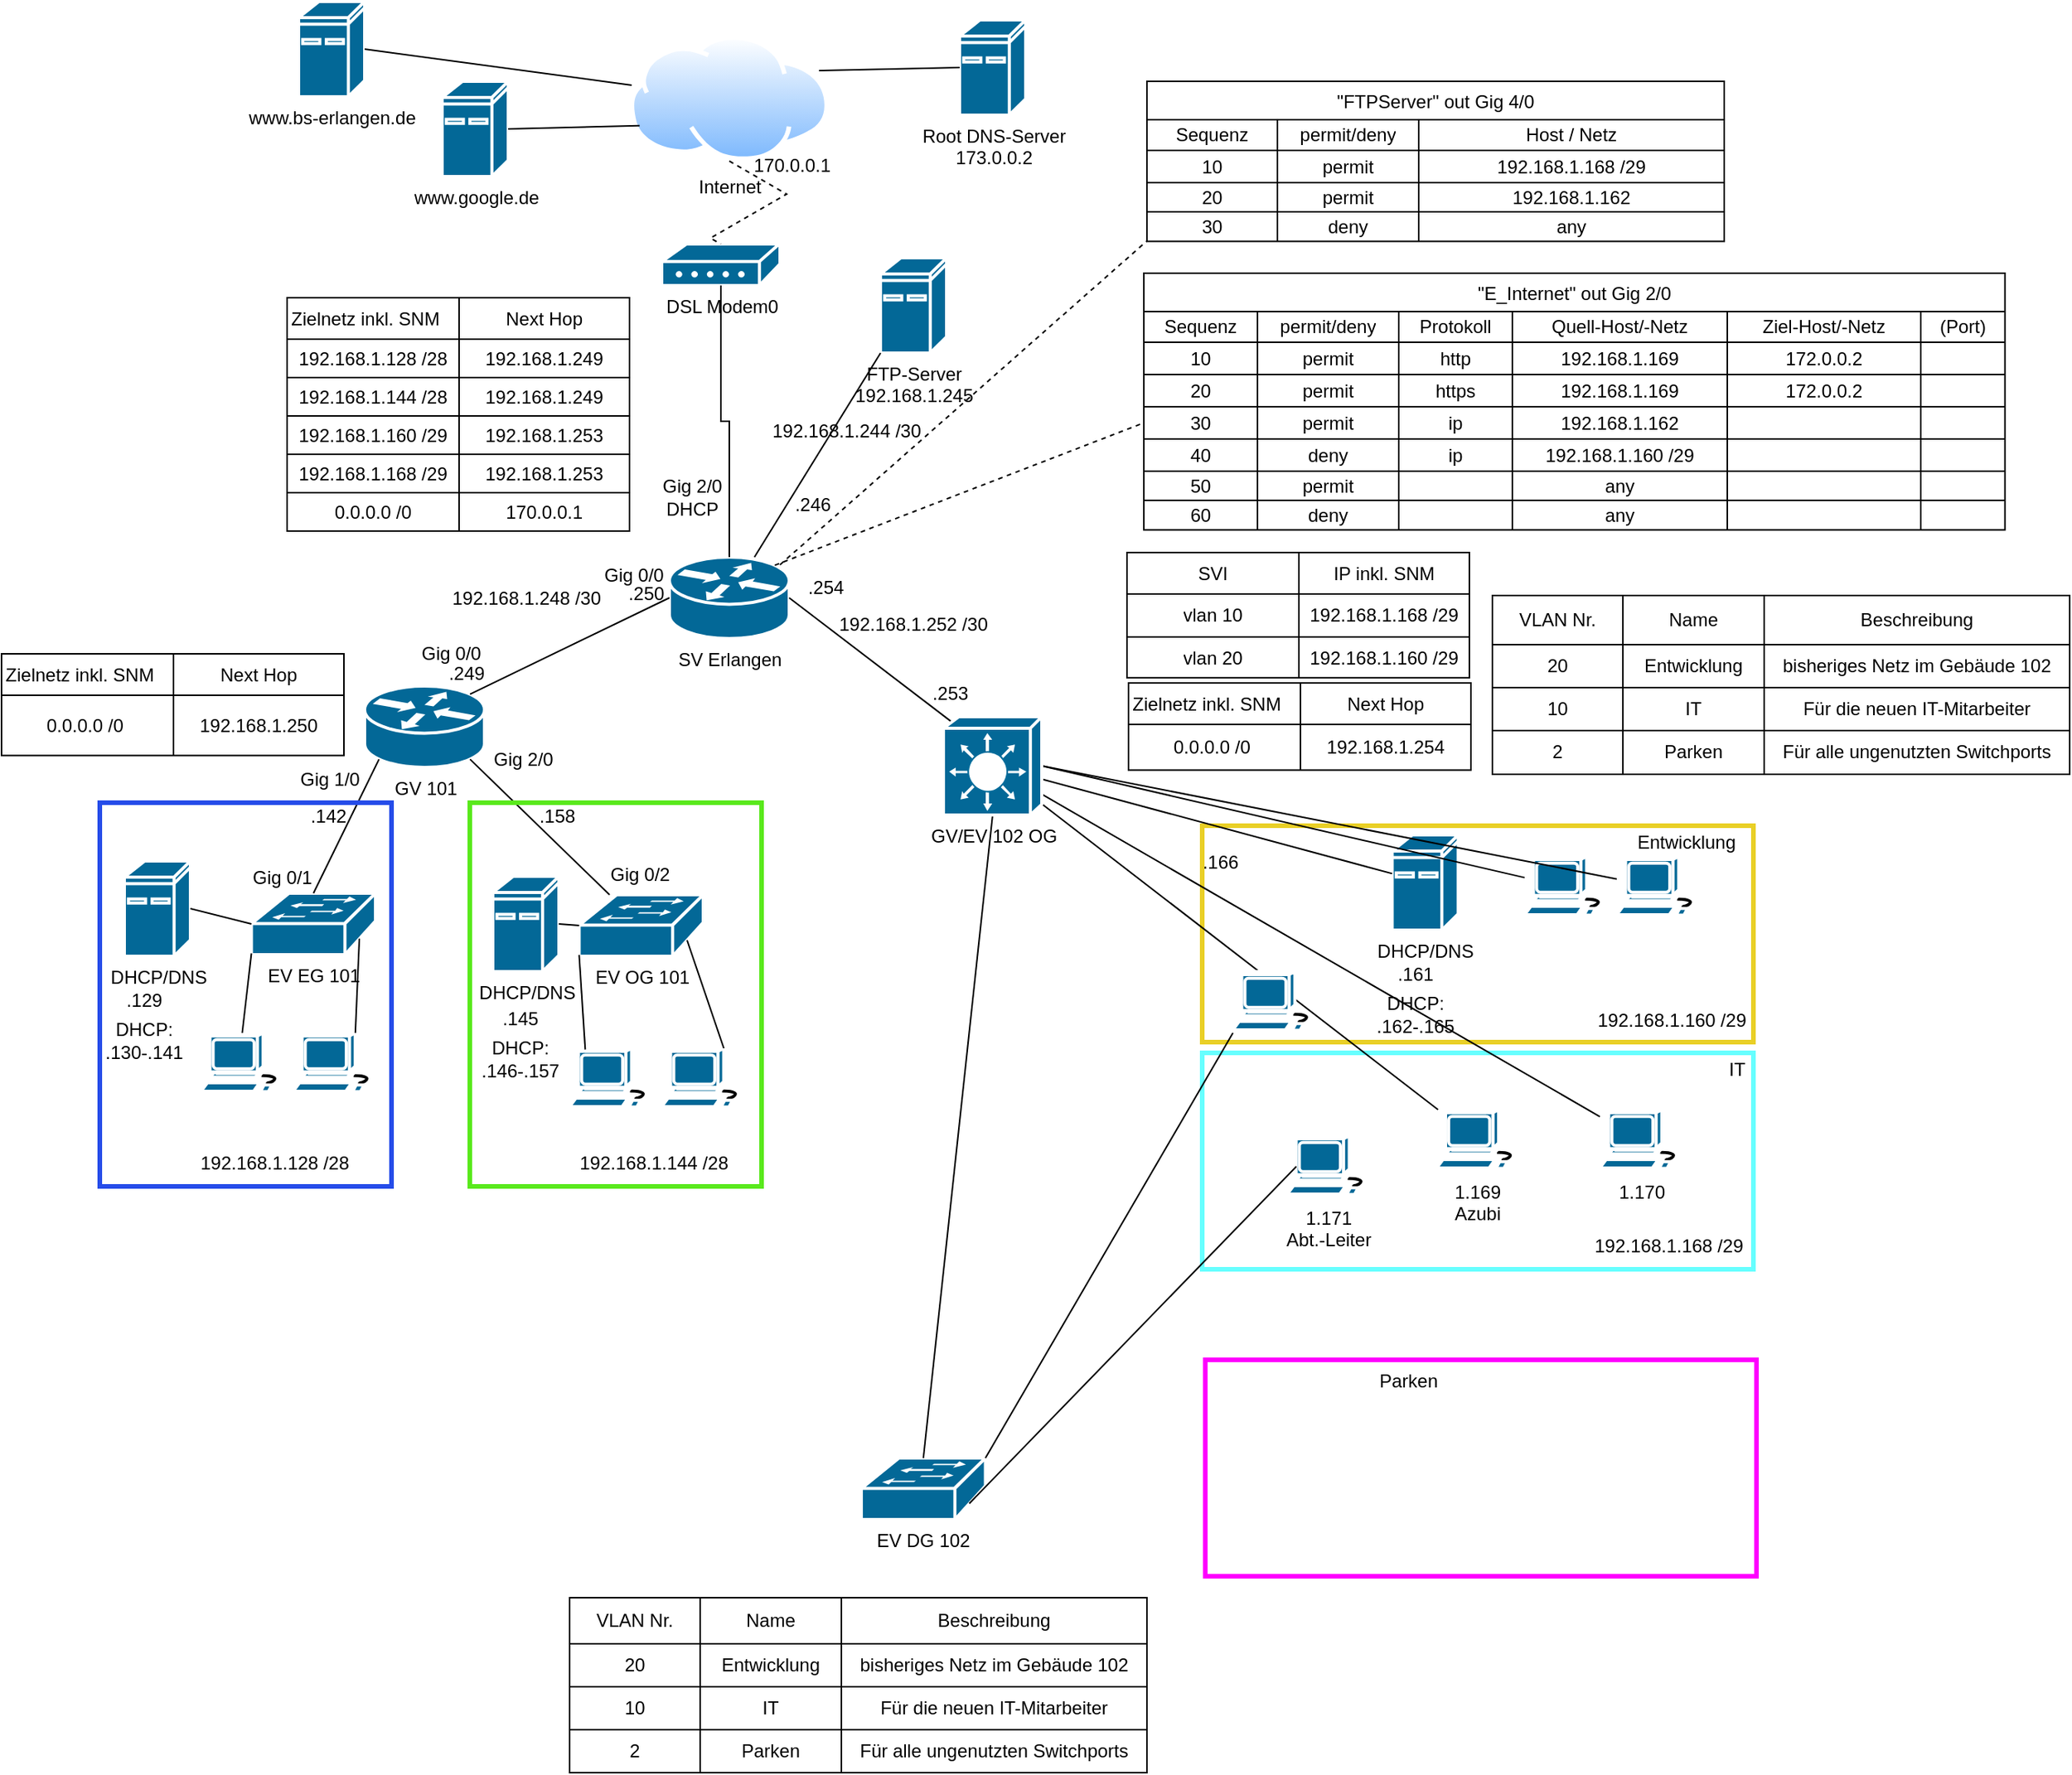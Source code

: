 <mxfile version="25.0.3">
  <diagram name="Seite-1" id="zAsR073BEyB0m05-N4-k">
    <mxGraphModel dx="870" dy="498" grid="0" gridSize="10" guides="1" tooltips="1" connect="1" arrows="1" fold="1" page="1" pageScale="1" pageWidth="1169" pageHeight="827" math="0" shadow="0">
      <root>
        <mxCell id="0" />
        <mxCell id="1" parent="0" />
        <mxCell id="dWH_sTAXQQby6KeDxErJ-67" value="" style="rounded=0;whiteSpace=wrap;html=1;fillColor=none;strokeColor=#e9cf25;strokeWidth=3;" parent="1" vertex="1">
          <mxGeometry x="872" y="545" width="359" height="141" as="geometry" />
        </mxCell>
        <mxCell id="dWH_sTAXQQby6KeDxErJ-1" value="GV 101" style="shape=mxgraph.cisco.routers.router;sketch=0;html=1;pointerEvents=1;dashed=0;fillColor=#036897;strokeColor=#ffffff;strokeWidth=2;verticalLabelPosition=bottom;verticalAlign=top;align=center;outlineConnect=0;" parent="1" vertex="1">
          <mxGeometry x="326.5" y="454" width="78" height="53" as="geometry" />
        </mxCell>
        <mxCell id="dWH_sTAXQQby6KeDxErJ-2" value="EV OG 101" style="shape=mxgraph.cisco.switches.workgroup_switch;sketch=0;html=1;pointerEvents=1;dashed=0;fillColor=#036897;strokeColor=#ffffff;strokeWidth=2;verticalLabelPosition=bottom;verticalAlign=top;align=center;outlineConnect=0;" parent="1" vertex="1">
          <mxGeometry x="466.2" y="590" width="80.8" height="40" as="geometry" />
        </mxCell>
        <mxCell id="dWH_sTAXQQby6KeDxErJ-3" value="" style="shape=mxgraph.cisco.computers_and_peripherals.workstation;sketch=0;html=1;pointerEvents=1;dashed=0;fillColor=#036897;strokeColor=#ffffff;strokeWidth=2;verticalLabelPosition=bottom;verticalAlign=top;align=center;outlineConnect=0;" parent="1" vertex="1">
          <mxGeometry x="280" y="680" width="53.55" height="40" as="geometry" />
        </mxCell>
        <mxCell id="dWH_sTAXQQby6KeDxErJ-4" value="www.google.de" style="shape=mxgraph.cisco.computers_and_peripherals.ibm_mini_as400;sketch=0;html=1;pointerEvents=1;dashed=0;fillColor=#036897;strokeColor=#ffffff;strokeWidth=2;verticalLabelPosition=bottom;verticalAlign=top;align=center;outlineConnect=0;" parent="1" vertex="1">
          <mxGeometry x="377" y="60" width="43" height="62" as="geometry" />
        </mxCell>
        <mxCell id="dWH_sTAXQQby6KeDxErJ-5" value="DSL Modem0" style="shape=mxgraph.cisco.modems_and_phones.modem;sketch=0;html=1;pointerEvents=1;dashed=0;fillColor=#036897;strokeColor=#ffffff;strokeWidth=2;verticalLabelPosition=bottom;verticalAlign=top;align=center;outlineConnect=0;" parent="1" vertex="1">
          <mxGeometry x="520" y="166" width="77" height="27" as="geometry" />
        </mxCell>
        <mxCell id="dWH_sTAXQQby6KeDxErJ-6" value="Internet" style="image;aspect=fixed;perimeter=ellipsePerimeter;html=1;align=center;shadow=0;dashed=0;spacingTop=3;image=img/lib/active_directory/internet_cloud.svg;" parent="1" vertex="1">
          <mxGeometry x="499" y="30" width="130" height="81.9" as="geometry" />
        </mxCell>
        <mxCell id="dWH_sTAXQQby6KeDxErJ-7" value="www.bs-erlangen.de" style="shape=mxgraph.cisco.computers_and_peripherals.ibm_mini_as400;sketch=0;html=1;pointerEvents=1;dashed=0;fillColor=#036897;strokeColor=#ffffff;strokeWidth=2;verticalLabelPosition=bottom;verticalAlign=top;align=center;outlineConnect=0;" parent="1" vertex="1">
          <mxGeometry x="283.5" y="8" width="43" height="62" as="geometry" />
        </mxCell>
        <mxCell id="dWH_sTAXQQby6KeDxErJ-8" value="Root DNS-Server&lt;br&gt;173.0.0.2" style="shape=mxgraph.cisco.computers_and_peripherals.ibm_mini_as400;sketch=0;html=1;pointerEvents=1;dashed=0;fillColor=#036897;strokeColor=#ffffff;strokeWidth=2;verticalLabelPosition=bottom;verticalAlign=top;align=center;outlineConnect=0;" parent="1" vertex="1">
          <mxGeometry x="714" y="20" width="43" height="62" as="geometry" />
        </mxCell>
        <mxCell id="dWH_sTAXQQby6KeDxErJ-10" value="" style="endArrow=none;html=1;rounded=0;exitX=1;exitY=0.5;exitDx=0;exitDy=0;exitPerimeter=0;" parent="1" source="dWH_sTAXQQby6KeDxErJ-7" target="dWH_sTAXQQby6KeDxErJ-6" edge="1">
          <mxGeometry width="50" height="50" relative="1" as="geometry">
            <mxPoint x="424" y="80" as="sourcePoint" />
            <mxPoint x="474" y="30" as="targetPoint" />
          </mxGeometry>
        </mxCell>
        <mxCell id="dWH_sTAXQQby6KeDxErJ-11" value="" style="endArrow=none;html=1;rounded=0;exitX=1;exitY=0.25;exitDx=0;exitDy=0;entryX=0;entryY=0.5;entryDx=0;entryDy=0;entryPerimeter=0;" parent="1" source="dWH_sTAXQQby6KeDxErJ-6" target="dWH_sTAXQQby6KeDxErJ-8" edge="1">
          <mxGeometry width="50" height="50" relative="1" as="geometry">
            <mxPoint x="397" y="61" as="sourcePoint" />
            <mxPoint x="512" y="101" as="targetPoint" />
          </mxGeometry>
        </mxCell>
        <mxCell id="dWH_sTAXQQby6KeDxErJ-12" value="" style="endArrow=none;html=1;rounded=0;exitX=0;exitY=0.75;exitDx=0;exitDy=0;entryX=1;entryY=0.5;entryDx=0;entryDy=0;entryPerimeter=0;" parent="1" source="dWH_sTAXQQby6KeDxErJ-6" target="dWH_sTAXQQby6KeDxErJ-4" edge="1">
          <mxGeometry width="50" height="50" relative="1" as="geometry">
            <mxPoint x="407" y="71" as="sourcePoint" />
            <mxPoint x="522" y="111" as="targetPoint" />
          </mxGeometry>
        </mxCell>
        <mxCell id="dWH_sTAXQQby6KeDxErJ-13" value="" style="endArrow=none;html=1;rounded=0;exitX=0.5;exitY=1;exitDx=0;exitDy=0;entryX=0.5;entryY=0;entryDx=0;entryDy=0;entryPerimeter=0;strokeColor=default;dashed=1;edgeStyle=isometricEdgeStyle;elbow=vertical;" parent="1" source="dWH_sTAXQQby6KeDxErJ-6" target="dWH_sTAXQQby6KeDxErJ-5" edge="1">
          <mxGeometry width="50" height="50" relative="1" as="geometry">
            <mxPoint x="562" y="195.95" as="sourcePoint" />
            <mxPoint x="448" y="237.95" as="targetPoint" />
            <Array as="points">
              <mxPoint x="590" y="140" />
            </Array>
          </mxGeometry>
        </mxCell>
        <mxCell id="dWH_sTAXQQby6KeDxErJ-14" value="SV Erlangen" style="shape=mxgraph.cisco.routers.router;sketch=0;html=1;pointerEvents=1;dashed=0;fillColor=#036897;strokeColor=#ffffff;strokeWidth=2;verticalLabelPosition=bottom;verticalAlign=top;align=center;outlineConnect=0;" parent="1" vertex="1">
          <mxGeometry x="525" y="370" width="78" height="53" as="geometry" />
        </mxCell>
        <mxCell id="dWH_sTAXQQby6KeDxErJ-16" value="EV EG 101" style="shape=mxgraph.cisco.switches.workgroup_switch;sketch=0;html=1;pointerEvents=1;dashed=0;fillColor=#036897;strokeColor=#ffffff;strokeWidth=2;verticalLabelPosition=bottom;verticalAlign=top;align=center;outlineConnect=0;" parent="1" vertex="1">
          <mxGeometry x="252.75" y="589" width="80.8" height="40" as="geometry" />
        </mxCell>
        <mxCell id="dWH_sTAXQQby6KeDxErJ-18" value="DHCP/DNS" style="shape=mxgraph.cisco.computers_and_peripherals.ibm_mini_as400;sketch=0;html=1;pointerEvents=1;dashed=0;fillColor=#036897;strokeColor=#ffffff;strokeWidth=2;verticalLabelPosition=bottom;verticalAlign=top;align=center;outlineConnect=0;" parent="1" vertex="1">
          <mxGeometry x="170" y="568" width="43" height="62" as="geometry" />
        </mxCell>
        <mxCell id="dWH_sTAXQQby6KeDxErJ-20" value="" style="shape=mxgraph.cisco.computers_and_peripherals.workstation;sketch=0;html=1;pointerEvents=1;dashed=0;fillColor=#036897;strokeColor=#ffffff;strokeWidth=2;verticalLabelPosition=bottom;verticalAlign=top;align=center;outlineConnect=0;" parent="1" vertex="1">
          <mxGeometry x="220" y="680" width="53.55" height="40" as="geometry" />
        </mxCell>
        <mxCell id="dWH_sTAXQQby6KeDxErJ-21" value="" style="shape=mxgraph.cisco.computers_and_peripherals.workstation;sketch=0;html=1;pointerEvents=1;dashed=0;fillColor=#036897;strokeColor=#ffffff;strokeWidth=2;verticalLabelPosition=bottom;verticalAlign=top;align=center;outlineConnect=0;" parent="1" vertex="1">
          <mxGeometry x="520" y="690" width="53.55" height="40" as="geometry" />
        </mxCell>
        <mxCell id="dWH_sTAXQQby6KeDxErJ-22" value="DHCP/DNS" style="shape=mxgraph.cisco.computers_and_peripherals.ibm_mini_as400;sketch=0;html=1;pointerEvents=1;dashed=0;fillColor=#036897;strokeColor=#ffffff;strokeWidth=2;verticalLabelPosition=bottom;verticalAlign=top;align=center;outlineConnect=0;" parent="1" vertex="1">
          <mxGeometry x="410" y="578" width="43" height="62" as="geometry" />
        </mxCell>
        <mxCell id="dWH_sTAXQQby6KeDxErJ-23" value="" style="shape=mxgraph.cisco.computers_and_peripherals.workstation;sketch=0;html=1;pointerEvents=1;dashed=0;fillColor=#036897;strokeColor=#ffffff;strokeWidth=2;verticalLabelPosition=bottom;verticalAlign=top;align=center;outlineConnect=0;" parent="1" vertex="1">
          <mxGeometry x="460" y="690" width="53.55" height="40" as="geometry" />
        </mxCell>
        <mxCell id="dWH_sTAXQQby6KeDxErJ-24" value="" style="shape=mxgraph.cisco.computers_and_peripherals.workstation;sketch=0;html=1;pointerEvents=1;dashed=0;fillColor=#036897;strokeColor=#ffffff;strokeWidth=2;verticalLabelPosition=bottom;verticalAlign=top;align=center;outlineConnect=0;" parent="1" vertex="1">
          <mxGeometry x="1142" y="565" width="53.55" height="40" as="geometry" />
        </mxCell>
        <mxCell id="dWH_sTAXQQby6KeDxErJ-25" value="DHCP/DNS" style="shape=mxgraph.cisco.computers_and_peripherals.ibm_mini_as400;sketch=0;html=1;pointerEvents=1;dashed=0;fillColor=#036897;strokeColor=#ffffff;strokeWidth=2;verticalLabelPosition=bottom;verticalAlign=top;align=center;outlineConnect=0;" parent="1" vertex="1">
          <mxGeometry x="995.72" y="551" width="43" height="62" as="geometry" />
        </mxCell>
        <mxCell id="dWH_sTAXQQby6KeDxErJ-26" value="" style="shape=mxgraph.cisco.computers_and_peripherals.workstation;sketch=0;html=1;pointerEvents=1;dashed=0;fillColor=#036897;strokeColor=#ffffff;strokeWidth=2;verticalLabelPosition=bottom;verticalAlign=top;align=center;outlineConnect=0;" parent="1" vertex="1">
          <mxGeometry x="1082" y="565" width="53.55" height="40" as="geometry" />
        </mxCell>
        <mxCell id="dWH_sTAXQQby6KeDxErJ-27" value="170.0.0.1" style="text;html=1;strokeColor=none;fillColor=none;align=center;verticalAlign=middle;whiteSpace=wrap;rounded=0;" parent="1" vertex="1">
          <mxGeometry x="575" y="100" width="60" height="30" as="geometry" />
        </mxCell>
        <mxCell id="dWH_sTAXQQby6KeDxErJ-28" value=".253" style="text;html=1;strokeColor=none;fillColor=none;align=center;verticalAlign=middle;whiteSpace=wrap;rounded=0;" parent="1" vertex="1">
          <mxGeometry x="678" y="444" width="60" height="30" as="geometry" />
        </mxCell>
        <mxCell id="dWH_sTAXQQby6KeDxErJ-30" style="edgeStyle=orthogonalEdgeStyle;rounded=0;orthogonalLoop=1;jettySize=auto;html=1;exitX=0.5;exitY=0;exitDx=0;exitDy=0;exitPerimeter=0;entryX=0.5;entryY=1;entryDx=0;entryDy=0;entryPerimeter=0;endArrow=none;endFill=0;" parent="1" source="dWH_sTAXQQby6KeDxErJ-14" target="dWH_sTAXQQby6KeDxErJ-5" edge="1">
          <mxGeometry relative="1" as="geometry" />
        </mxCell>
        <mxCell id="dWH_sTAXQQby6KeDxErJ-32" value="" style="endArrow=none;html=1;rounded=0;exitX=0;exitY=0.5;exitDx=0;exitDy=0;entryX=0.88;entryY=0.1;entryDx=0;entryDy=0;entryPerimeter=0;exitPerimeter=0;" parent="1" source="dWH_sTAXQQby6KeDxErJ-14" target="dWH_sTAXQQby6KeDxErJ-1" edge="1">
          <mxGeometry width="50" height="50" relative="1" as="geometry">
            <mxPoint x="511" y="179" as="sourcePoint" />
            <mxPoint x="397" y="201" as="targetPoint" />
          </mxGeometry>
        </mxCell>
        <mxCell id="dWH_sTAXQQby6KeDxErJ-33" value="" style="endArrow=none;html=1;rounded=0;entryX=1;entryY=0.5;entryDx=0;entryDy=0;entryPerimeter=0;exitX=0.08;exitY=0.05;exitDx=0;exitDy=0;exitPerimeter=0;" parent="1" source="PNCa-ICzKWlC2xwCv6Wq-4" target="dWH_sTAXQQby6KeDxErJ-14" edge="1">
          <mxGeometry width="50" height="50" relative="1" as="geometry">
            <mxPoint x="704" y="448" as="sourcePoint" />
            <mxPoint x="407" y="211" as="targetPoint" />
          </mxGeometry>
        </mxCell>
        <mxCell id="dWH_sTAXQQby6KeDxErJ-34" value="" style="endArrow=none;html=1;rounded=0;exitX=0.12;exitY=0.9;exitDx=0;exitDy=0;entryX=0.5;entryY=0;entryDx=0;entryDy=0;entryPerimeter=0;exitPerimeter=0;" parent="1" source="dWH_sTAXQQby6KeDxErJ-1" target="dWH_sTAXQQby6KeDxErJ-16" edge="1">
          <mxGeometry width="50" height="50" relative="1" as="geometry">
            <mxPoint x="531" y="199" as="sourcePoint" />
            <mxPoint x="417" y="221" as="targetPoint" />
          </mxGeometry>
        </mxCell>
        <mxCell id="dWH_sTAXQQby6KeDxErJ-35" value="" style="endArrow=none;html=1;rounded=0;exitX=0.88;exitY=0.9;exitDx=0;exitDy=0;exitPerimeter=0;" parent="1" source="dWH_sTAXQQby6KeDxErJ-1" target="dWH_sTAXQQby6KeDxErJ-2" edge="1">
          <mxGeometry width="50" height="50" relative="1" as="geometry">
            <mxPoint x="541" y="209" as="sourcePoint" />
            <mxPoint x="427" y="231" as="targetPoint" />
          </mxGeometry>
        </mxCell>
        <mxCell id="dWH_sTAXQQby6KeDxErJ-37" value="" style="endArrow=none;html=1;rounded=0;exitX=0;exitY=0.5;exitDx=0;exitDy=0;entryX=1;entryY=0.5;entryDx=0;entryDy=0;entryPerimeter=0;exitPerimeter=0;" parent="1" source="dWH_sTAXQQby6KeDxErJ-16" target="dWH_sTAXQQby6KeDxErJ-18" edge="1">
          <mxGeometry width="50" height="50" relative="1" as="geometry">
            <mxPoint x="561" y="229" as="sourcePoint" />
            <mxPoint x="447" y="251" as="targetPoint" />
          </mxGeometry>
        </mxCell>
        <mxCell id="dWH_sTAXQQby6KeDxErJ-38" value="" style="endArrow=none;html=1;rounded=0;exitX=0;exitY=0.5;exitDx=0;exitDy=0;entryX=1;entryY=0.5;entryDx=0;entryDy=0;entryPerimeter=0;exitPerimeter=0;" parent="1" source="dWH_sTAXQQby6KeDxErJ-2" target="dWH_sTAXQQby6KeDxErJ-22" edge="1">
          <mxGeometry width="50" height="50" relative="1" as="geometry">
            <mxPoint x="571" y="239" as="sourcePoint" />
            <mxPoint x="457" y="261" as="targetPoint" />
          </mxGeometry>
        </mxCell>
        <mxCell id="dWH_sTAXQQby6KeDxErJ-39" value="" style="endArrow=none;html=1;rounded=0;" parent="1" source="PNCa-ICzKWlC2xwCv6Wq-4" target="dWH_sTAXQQby6KeDxErJ-25" edge="1">
          <mxGeometry width="50" height="50" relative="1" as="geometry">
            <mxPoint x="806" y="575" as="sourcePoint" />
            <mxPoint x="467" y="271" as="targetPoint" />
          </mxGeometry>
        </mxCell>
        <mxCell id="dWH_sTAXQQby6KeDxErJ-40" value="" style="endArrow=none;html=1;rounded=0;exitX=0;exitY=0.98;exitDx=0;exitDy=0;entryX=0.5;entryY=0;entryDx=0;entryDy=0;entryPerimeter=0;exitPerimeter=0;" parent="1" source="dWH_sTAXQQby6KeDxErJ-16" target="dWH_sTAXQQby6KeDxErJ-20" edge="1">
          <mxGeometry width="50" height="50" relative="1" as="geometry">
            <mxPoint x="591" y="259" as="sourcePoint" />
            <mxPoint x="477" y="281" as="targetPoint" />
          </mxGeometry>
        </mxCell>
        <mxCell id="dWH_sTAXQQby6KeDxErJ-41" value="" style="endArrow=none;html=1;rounded=0;exitX=0.87;exitY=0.74;exitDx=0;exitDy=0;entryX=0.755;entryY=0;entryDx=0;entryDy=0;entryPerimeter=0;exitPerimeter=0;" parent="1" source="dWH_sTAXQQby6KeDxErJ-16" target="dWH_sTAXQQby6KeDxErJ-3" edge="1">
          <mxGeometry width="50" height="50" relative="1" as="geometry">
            <mxPoint x="601" y="269" as="sourcePoint" />
            <mxPoint x="487" y="291" as="targetPoint" />
          </mxGeometry>
        </mxCell>
        <mxCell id="dWH_sTAXQQby6KeDxErJ-42" value="" style="endArrow=none;html=1;rounded=0;exitX=0;exitY=0.98;exitDx=0;exitDy=0;entryX=0.19;entryY=0.02;entryDx=0;entryDy=0;entryPerimeter=0;exitPerimeter=0;" parent="1" source="dWH_sTAXQQby6KeDxErJ-2" target="dWH_sTAXQQby6KeDxErJ-23" edge="1">
          <mxGeometry width="50" height="50" relative="1" as="geometry">
            <mxPoint x="611" y="279" as="sourcePoint" />
            <mxPoint x="497" y="301" as="targetPoint" />
          </mxGeometry>
        </mxCell>
        <mxCell id="dWH_sTAXQQby6KeDxErJ-43" value="" style="endArrow=none;html=1;rounded=0;exitX=0.87;exitY=0.74;exitDx=0;exitDy=0;entryX=0.755;entryY=0;entryDx=0;entryDy=0;entryPerimeter=0;exitPerimeter=0;" parent="1" source="dWH_sTAXQQby6KeDxErJ-2" target="dWH_sTAXQQby6KeDxErJ-21" edge="1">
          <mxGeometry width="50" height="50" relative="1" as="geometry">
            <mxPoint x="621" y="289" as="sourcePoint" />
            <mxPoint x="507" y="311" as="targetPoint" />
          </mxGeometry>
        </mxCell>
        <mxCell id="dWH_sTAXQQby6KeDxErJ-44" value="" style="endArrow=none;html=1;rounded=0;exitX=1;exitY=0.5;exitDx=0;exitDy=0;exitPerimeter=0;" parent="1" source="PNCa-ICzKWlC2xwCv6Wq-4" target="dWH_sTAXQQby6KeDxErJ-26" edge="1">
          <mxGeometry width="50" height="50" relative="1" as="geometry">
            <mxPoint x="761.184" y="612" as="sourcePoint" />
            <mxPoint x="730" y="680" as="targetPoint" />
          </mxGeometry>
        </mxCell>
        <mxCell id="dWH_sTAXQQby6KeDxErJ-45" value="" style="endArrow=none;html=1;rounded=0;entryX=1;entryY=0.5;entryDx=0;entryDy=0;entryPerimeter=0;" parent="1" source="dWH_sTAXQQby6KeDxErJ-24" target="PNCa-ICzKWlC2xwCv6Wq-4" edge="1">
          <mxGeometry width="50" height="50" relative="1" as="geometry">
            <mxPoint x="641" y="309" as="sourcePoint" />
            <mxPoint x="761.184" y="612" as="targetPoint" />
          </mxGeometry>
        </mxCell>
        <mxCell id="dWH_sTAXQQby6KeDxErJ-46" value="192.168.1.248 /30" style="text;html=1;strokeColor=none;fillColor=none;align=center;verticalAlign=middle;whiteSpace=wrap;rounded=0;" parent="1" vertex="1">
          <mxGeometry x="376.5" y="381.5" width="110" height="30" as="geometry" />
        </mxCell>
        <mxCell id="dWH_sTAXQQby6KeDxErJ-47" value="192.168.1.252 /30" style="text;html=1;strokeColor=none;fillColor=none;align=center;verticalAlign=middle;whiteSpace=wrap;rounded=0;" parent="1" vertex="1">
          <mxGeometry x="629" y="399" width="110" height="30" as="geometry" />
        </mxCell>
        <mxCell id="dWH_sTAXQQby6KeDxErJ-48" value="192.168.1.128 /28" style="text;html=1;strokeColor=none;fillColor=none;align=center;verticalAlign=middle;whiteSpace=wrap;rounded=0;" parent="1" vertex="1">
          <mxGeometry x="213" y="750" width="110" height="30" as="geometry" />
        </mxCell>
        <mxCell id="dWH_sTAXQQby6KeDxErJ-49" value="192.168.1.144 /28" style="text;html=1;strokeColor=none;fillColor=none;align=center;verticalAlign=middle;whiteSpace=wrap;rounded=0;" parent="1" vertex="1">
          <mxGeometry x="460" y="750" width="110" height="30" as="geometry" />
        </mxCell>
        <mxCell id="dWH_sTAXQQby6KeDxErJ-51" value="192.168.1.160 /29" style="text;html=1;strokeColor=none;fillColor=none;align=center;verticalAlign=middle;whiteSpace=wrap;rounded=0;" parent="1" vertex="1">
          <mxGeometry x="1123" y="657" width="110" height="30" as="geometry" />
        </mxCell>
        <mxCell id="dWH_sTAXQQby6KeDxErJ-52" value=".254" style="text;html=1;strokeColor=none;fillColor=none;align=center;verticalAlign=middle;whiteSpace=wrap;rounded=0;" parent="1" vertex="1">
          <mxGeometry x="597" y="375" width="60" height="30" as="geometry" />
        </mxCell>
        <mxCell id="dWH_sTAXQQby6KeDxErJ-53" value=".166" style="text;html=1;strokeColor=none;fillColor=none;align=center;verticalAlign=middle;whiteSpace=wrap;rounded=0;" parent="1" vertex="1">
          <mxGeometry x="854" y="554" width="60" height="30" as="geometry" />
        </mxCell>
        <mxCell id="dWH_sTAXQQby6KeDxErJ-54" value=".161" style="text;html=1;strokeColor=none;fillColor=none;align=center;verticalAlign=middle;whiteSpace=wrap;rounded=0;" parent="1" vertex="1">
          <mxGeometry x="981" y="627" width="60" height="30" as="geometry" />
        </mxCell>
        <mxCell id="dWH_sTAXQQby6KeDxErJ-55" value="DHCP: .162-.165" style="text;html=1;strokeColor=none;fillColor=none;align=center;verticalAlign=middle;whiteSpace=wrap;rounded=0;" parent="1" vertex="1">
          <mxGeometry x="981" y="653" width="60" height="30" as="geometry" />
        </mxCell>
        <mxCell id="dWH_sTAXQQby6KeDxErJ-59" value=".145" style="text;html=1;strokeColor=none;fillColor=none;align=center;verticalAlign=middle;whiteSpace=wrap;rounded=0;" parent="1" vertex="1">
          <mxGeometry x="398" y="656" width="60" height="30" as="geometry" />
        </mxCell>
        <mxCell id="dWH_sTAXQQby6KeDxErJ-60" value="DHCP: .146-.157" style="text;html=1;strokeColor=none;fillColor=none;align=center;verticalAlign=middle;whiteSpace=wrap;rounded=0;" parent="1" vertex="1">
          <mxGeometry x="398" y="682" width="60" height="30" as="geometry" />
        </mxCell>
        <mxCell id="dWH_sTAXQQby6KeDxErJ-61" value=".129" style="text;html=1;strokeColor=none;fillColor=none;align=center;verticalAlign=middle;whiteSpace=wrap;rounded=0;" parent="1" vertex="1">
          <mxGeometry x="153" y="644" width="60" height="30" as="geometry" />
        </mxCell>
        <mxCell id="dWH_sTAXQQby6KeDxErJ-62" value="DHCP: .130-.141" style="text;html=1;strokeColor=none;fillColor=none;align=center;verticalAlign=middle;whiteSpace=wrap;rounded=0;" parent="1" vertex="1">
          <mxGeometry x="153" y="670" width="60" height="30" as="geometry" />
        </mxCell>
        <mxCell id="dWH_sTAXQQby6KeDxErJ-63" value=".250" style="text;html=1;strokeColor=none;fillColor=none;align=center;verticalAlign=middle;whiteSpace=wrap;rounded=0;" parent="1" vertex="1">
          <mxGeometry x="480" y="379" width="60" height="30" as="geometry" />
        </mxCell>
        <mxCell id="dWH_sTAXQQby6KeDxErJ-64" value=".249" style="text;html=1;strokeColor=none;fillColor=none;align=center;verticalAlign=middle;whiteSpace=wrap;rounded=0;" parent="1" vertex="1">
          <mxGeometry x="363" y="431" width="60" height="30" as="geometry" />
        </mxCell>
        <mxCell id="dWH_sTAXQQby6KeDxErJ-65" value=".142" style="text;html=1;strokeColor=none;fillColor=none;align=center;verticalAlign=middle;whiteSpace=wrap;rounded=0;" parent="1" vertex="1">
          <mxGeometry x="273" y="524" width="60" height="30" as="geometry" />
        </mxCell>
        <mxCell id="dWH_sTAXQQby6KeDxErJ-66" value=".158" style="text;html=1;strokeColor=none;fillColor=none;align=center;verticalAlign=middle;whiteSpace=wrap;rounded=0;" parent="1" vertex="1">
          <mxGeometry x="422" y="524" width="60" height="30" as="geometry" />
        </mxCell>
        <mxCell id="dWH_sTAXQQby6KeDxErJ-68" value="" style="rounded=0;whiteSpace=wrap;html=1;fillColor=none;strokeColor=#59e91c;strokeWidth=3;" parent="1" vertex="1">
          <mxGeometry x="395" y="530" width="190" height="250" as="geometry" />
        </mxCell>
        <mxCell id="dWH_sTAXQQby6KeDxErJ-69" value="" style="rounded=0;whiteSpace=wrap;html=1;fillColor=none;strokeColor=#254ce9;strokeWidth=3;" parent="1" vertex="1">
          <mxGeometry x="154" y="530" width="190" height="250" as="geometry" />
        </mxCell>
        <mxCell id="XRyfRLnAcs_E6gIAgkFT-1" value="" style="shape=table;startSize=0;container=1;collapsible=0;childLayout=tableLayout;" parent="1" vertex="1">
          <mxGeometry x="90" y="433" width="223" height="66.25" as="geometry" />
        </mxCell>
        <mxCell id="XRyfRLnAcs_E6gIAgkFT-2" value="" style="shape=tableRow;horizontal=0;startSize=0;swimlaneHead=0;swimlaneBody=0;strokeColor=inherit;top=0;left=0;bottom=0;right=0;collapsible=0;dropTarget=0;fillColor=none;points=[[0,0.5],[1,0.5]];portConstraint=eastwest;" parent="XRyfRLnAcs_E6gIAgkFT-1" vertex="1">
          <mxGeometry width="223" height="27" as="geometry" />
        </mxCell>
        <mxCell id="XRyfRLnAcs_E6gIAgkFT-3" value="Zielnetz inkl. SNM&lt;span style=&quot;white-space: pre;&quot;&gt;&#x9;&lt;/span&gt;" style="shape=partialRectangle;html=1;whiteSpace=wrap;connectable=0;strokeColor=inherit;overflow=hidden;fillColor=none;top=0;left=0;bottom=0;right=0;pointerEvents=1;" parent="XRyfRLnAcs_E6gIAgkFT-2" vertex="1">
          <mxGeometry width="112" height="27" as="geometry">
            <mxRectangle width="112" height="27" as="alternateBounds" />
          </mxGeometry>
        </mxCell>
        <mxCell id="XRyfRLnAcs_E6gIAgkFT-4" value="Next Hop" style="shape=partialRectangle;html=1;whiteSpace=wrap;connectable=0;strokeColor=inherit;overflow=hidden;fillColor=none;top=0;left=0;bottom=0;right=0;pointerEvents=1;" parent="XRyfRLnAcs_E6gIAgkFT-2" vertex="1">
          <mxGeometry x="112" width="111" height="27" as="geometry">
            <mxRectangle width="111" height="27" as="alternateBounds" />
          </mxGeometry>
        </mxCell>
        <mxCell id="XRyfRLnAcs_E6gIAgkFT-5" value="" style="shape=tableRow;horizontal=0;startSize=0;swimlaneHead=0;swimlaneBody=0;strokeColor=inherit;top=0;left=0;bottom=0;right=0;collapsible=0;dropTarget=0;fillColor=none;points=[[0,0.5],[1,0.5]];portConstraint=eastwest;" parent="XRyfRLnAcs_E6gIAgkFT-1" vertex="1">
          <mxGeometry y="27" width="223" height="39" as="geometry" />
        </mxCell>
        <mxCell id="XRyfRLnAcs_E6gIAgkFT-6" value="0.0.0.0 /0&lt;span style=&quot;white-space: pre;&quot;&gt;&#x9;&lt;/span&gt;" style="shape=partialRectangle;html=1;whiteSpace=wrap;connectable=0;strokeColor=inherit;overflow=hidden;fillColor=none;top=0;left=0;bottom=0;right=0;pointerEvents=1;" parent="XRyfRLnAcs_E6gIAgkFT-5" vertex="1">
          <mxGeometry width="112" height="39" as="geometry">
            <mxRectangle width="112" height="39" as="alternateBounds" />
          </mxGeometry>
        </mxCell>
        <mxCell id="XRyfRLnAcs_E6gIAgkFT-7" value="192.168.1.250" style="shape=partialRectangle;html=1;whiteSpace=wrap;connectable=0;strokeColor=inherit;overflow=hidden;fillColor=none;top=0;left=0;bottom=0;right=0;pointerEvents=1;" parent="XRyfRLnAcs_E6gIAgkFT-5" vertex="1">
          <mxGeometry x="112" width="111" height="39" as="geometry">
            <mxRectangle width="111" height="39" as="alternateBounds" />
          </mxGeometry>
        </mxCell>
        <mxCell id="XRyfRLnAcs_E6gIAgkFT-8" value="" style="shape=table;startSize=0;container=1;collapsible=0;childLayout=tableLayout;" parent="1" vertex="1">
          <mxGeometry x="276" y="201" width="223" height="152" as="geometry" />
        </mxCell>
        <mxCell id="XRyfRLnAcs_E6gIAgkFT-9" value="" style="shape=tableRow;horizontal=0;startSize=0;swimlaneHead=0;swimlaneBody=0;strokeColor=inherit;top=0;left=0;bottom=0;right=0;collapsible=0;dropTarget=0;fillColor=none;points=[[0,0.5],[1,0.5]];portConstraint=eastwest;" parent="XRyfRLnAcs_E6gIAgkFT-8" vertex="1">
          <mxGeometry width="223" height="27" as="geometry" />
        </mxCell>
        <mxCell id="XRyfRLnAcs_E6gIAgkFT-10" value="Zielnetz inkl. SNM&lt;span style=&quot;white-space: pre;&quot;&gt;&#x9;&lt;/span&gt;" style="shape=partialRectangle;html=1;whiteSpace=wrap;connectable=0;strokeColor=inherit;overflow=hidden;fillColor=none;top=0;left=0;bottom=0;right=0;pointerEvents=1;" parent="XRyfRLnAcs_E6gIAgkFT-9" vertex="1">
          <mxGeometry width="112" height="27" as="geometry">
            <mxRectangle width="112" height="27" as="alternateBounds" />
          </mxGeometry>
        </mxCell>
        <mxCell id="XRyfRLnAcs_E6gIAgkFT-11" value="Next Hop" style="shape=partialRectangle;html=1;whiteSpace=wrap;connectable=0;strokeColor=inherit;overflow=hidden;fillColor=none;top=0;left=0;bottom=0;right=0;pointerEvents=1;" parent="XRyfRLnAcs_E6gIAgkFT-9" vertex="1">
          <mxGeometry x="112" width="111" height="27" as="geometry">
            <mxRectangle width="111" height="27" as="alternateBounds" />
          </mxGeometry>
        </mxCell>
        <mxCell id="XRyfRLnAcs_E6gIAgkFT-12" value="" style="shape=tableRow;horizontal=0;startSize=0;swimlaneHead=0;swimlaneBody=0;strokeColor=inherit;top=0;left=0;bottom=0;right=0;collapsible=0;dropTarget=0;fillColor=none;points=[[0,0.5],[1,0.5]];portConstraint=eastwest;" parent="XRyfRLnAcs_E6gIAgkFT-8" vertex="1">
          <mxGeometry y="27" width="223" height="25" as="geometry" />
        </mxCell>
        <mxCell id="XRyfRLnAcs_E6gIAgkFT-13" value="192.168.1.128 /28" style="shape=partialRectangle;html=1;whiteSpace=wrap;connectable=0;strokeColor=inherit;overflow=hidden;fillColor=none;top=0;left=0;bottom=0;right=0;pointerEvents=1;" parent="XRyfRLnAcs_E6gIAgkFT-12" vertex="1">
          <mxGeometry width="112" height="25" as="geometry">
            <mxRectangle width="112" height="25" as="alternateBounds" />
          </mxGeometry>
        </mxCell>
        <mxCell id="XRyfRLnAcs_E6gIAgkFT-14" value="192.168.1.249" style="shape=partialRectangle;html=1;whiteSpace=wrap;connectable=0;strokeColor=inherit;overflow=hidden;fillColor=none;top=0;left=0;bottom=0;right=0;pointerEvents=1;" parent="XRyfRLnAcs_E6gIAgkFT-12" vertex="1">
          <mxGeometry x="112" width="111" height="25" as="geometry">
            <mxRectangle width="111" height="25" as="alternateBounds" />
          </mxGeometry>
        </mxCell>
        <mxCell id="XRyfRLnAcs_E6gIAgkFT-15" style="shape=tableRow;horizontal=0;startSize=0;swimlaneHead=0;swimlaneBody=0;strokeColor=inherit;top=0;left=0;bottom=0;right=0;collapsible=0;dropTarget=0;fillColor=none;points=[[0,0.5],[1,0.5]];portConstraint=eastwest;" parent="XRyfRLnAcs_E6gIAgkFT-8" vertex="1">
          <mxGeometry y="52" width="223" height="25" as="geometry" />
        </mxCell>
        <mxCell id="XRyfRLnAcs_E6gIAgkFT-16" value="192.168.1.144 /28" style="shape=partialRectangle;html=1;whiteSpace=wrap;connectable=0;strokeColor=inherit;overflow=hidden;fillColor=none;top=0;left=0;bottom=0;right=0;pointerEvents=1;" parent="XRyfRLnAcs_E6gIAgkFT-15" vertex="1">
          <mxGeometry width="112" height="25" as="geometry">
            <mxRectangle width="112" height="25" as="alternateBounds" />
          </mxGeometry>
        </mxCell>
        <mxCell id="XRyfRLnAcs_E6gIAgkFT-17" value="192.168.1.249" style="shape=partialRectangle;html=1;whiteSpace=wrap;connectable=0;strokeColor=inherit;overflow=hidden;fillColor=none;top=0;left=0;bottom=0;right=0;pointerEvents=1;" parent="XRyfRLnAcs_E6gIAgkFT-15" vertex="1">
          <mxGeometry x="112" width="111" height="25" as="geometry">
            <mxRectangle width="111" height="25" as="alternateBounds" />
          </mxGeometry>
        </mxCell>
        <mxCell id="XRyfRLnAcs_E6gIAgkFT-18" style="shape=tableRow;horizontal=0;startSize=0;swimlaneHead=0;swimlaneBody=0;strokeColor=inherit;top=0;left=0;bottom=0;right=0;collapsible=0;dropTarget=0;fillColor=none;points=[[0,0.5],[1,0.5]];portConstraint=eastwest;" parent="XRyfRLnAcs_E6gIAgkFT-8" vertex="1">
          <mxGeometry y="77" width="223" height="25" as="geometry" />
        </mxCell>
        <mxCell id="XRyfRLnAcs_E6gIAgkFT-19" value="192.168.1.160 /29" style="shape=partialRectangle;html=1;whiteSpace=wrap;connectable=0;strokeColor=inherit;overflow=hidden;fillColor=none;top=0;left=0;bottom=0;right=0;pointerEvents=1;" parent="XRyfRLnAcs_E6gIAgkFT-18" vertex="1">
          <mxGeometry width="112" height="25" as="geometry">
            <mxRectangle width="112" height="25" as="alternateBounds" />
          </mxGeometry>
        </mxCell>
        <mxCell id="XRyfRLnAcs_E6gIAgkFT-20" value="192.168.1.253" style="shape=partialRectangle;html=1;whiteSpace=wrap;connectable=0;strokeColor=inherit;overflow=hidden;fillColor=none;top=0;left=0;bottom=0;right=0;pointerEvents=1;" parent="XRyfRLnAcs_E6gIAgkFT-18" vertex="1">
          <mxGeometry x="112" width="111" height="25" as="geometry">
            <mxRectangle width="111" height="25" as="alternateBounds" />
          </mxGeometry>
        </mxCell>
        <mxCell id="PNCa-ICzKWlC2xwCv6Wq-1" style="shape=tableRow;horizontal=0;startSize=0;swimlaneHead=0;swimlaneBody=0;strokeColor=inherit;top=0;left=0;bottom=0;right=0;collapsible=0;dropTarget=0;fillColor=none;points=[[0,0.5],[1,0.5]];portConstraint=eastwest;" parent="XRyfRLnAcs_E6gIAgkFT-8" vertex="1">
          <mxGeometry y="102" width="223" height="25" as="geometry" />
        </mxCell>
        <mxCell id="PNCa-ICzKWlC2xwCv6Wq-2" value="192.168.1.168 /29" style="shape=partialRectangle;html=1;whiteSpace=wrap;connectable=0;strokeColor=inherit;overflow=hidden;fillColor=none;top=0;left=0;bottom=0;right=0;pointerEvents=1;" parent="PNCa-ICzKWlC2xwCv6Wq-1" vertex="1">
          <mxGeometry width="112" height="25" as="geometry">
            <mxRectangle width="112" height="25" as="alternateBounds" />
          </mxGeometry>
        </mxCell>
        <mxCell id="PNCa-ICzKWlC2xwCv6Wq-3" value="192.168.1.253" style="shape=partialRectangle;html=1;whiteSpace=wrap;connectable=0;strokeColor=inherit;overflow=hidden;fillColor=none;top=0;left=0;bottom=0;right=0;pointerEvents=1;" parent="PNCa-ICzKWlC2xwCv6Wq-1" vertex="1">
          <mxGeometry x="112" width="111" height="25" as="geometry">
            <mxRectangle width="111" height="25" as="alternateBounds" />
          </mxGeometry>
        </mxCell>
        <mxCell id="XRyfRLnAcs_E6gIAgkFT-24" style="shape=tableRow;horizontal=0;startSize=0;swimlaneHead=0;swimlaneBody=0;strokeColor=inherit;top=0;left=0;bottom=0;right=0;collapsible=0;dropTarget=0;fillColor=none;points=[[0,0.5],[1,0.5]];portConstraint=eastwest;" parent="XRyfRLnAcs_E6gIAgkFT-8" vertex="1">
          <mxGeometry y="127" width="223" height="25" as="geometry" />
        </mxCell>
        <mxCell id="XRyfRLnAcs_E6gIAgkFT-25" value="0.0.0.0 /0" style="shape=partialRectangle;html=1;whiteSpace=wrap;connectable=0;strokeColor=inherit;overflow=hidden;fillColor=none;top=0;left=0;bottom=0;right=0;pointerEvents=1;" parent="XRyfRLnAcs_E6gIAgkFT-24" vertex="1">
          <mxGeometry width="112" height="25" as="geometry">
            <mxRectangle width="112" height="25" as="alternateBounds" />
          </mxGeometry>
        </mxCell>
        <mxCell id="XRyfRLnAcs_E6gIAgkFT-26" value="170.0.0.1" style="shape=partialRectangle;html=1;whiteSpace=wrap;connectable=0;strokeColor=inherit;overflow=hidden;fillColor=none;top=0;left=0;bottom=0;right=0;pointerEvents=1;" parent="XRyfRLnAcs_E6gIAgkFT-24" vertex="1">
          <mxGeometry x="112" width="111" height="25" as="geometry">
            <mxRectangle width="111" height="25" as="alternateBounds" />
          </mxGeometry>
        </mxCell>
        <mxCell id="XRyfRLnAcs_E6gIAgkFT-27" value="" style="shape=table;startSize=0;container=1;collapsible=0;childLayout=tableLayout;" parent="1" vertex="1">
          <mxGeometry x="824" y="452" width="223" height="56.708" as="geometry" />
        </mxCell>
        <mxCell id="XRyfRLnAcs_E6gIAgkFT-28" value="" style="shape=tableRow;horizontal=0;startSize=0;swimlaneHead=0;swimlaneBody=0;strokeColor=inherit;top=0;left=0;bottom=0;right=0;collapsible=0;dropTarget=0;fillColor=none;points=[[0,0.5],[1,0.5]];portConstraint=eastwest;" parent="XRyfRLnAcs_E6gIAgkFT-27" vertex="1">
          <mxGeometry width="223" height="27" as="geometry" />
        </mxCell>
        <mxCell id="XRyfRLnAcs_E6gIAgkFT-29" value="Zielnetz inkl. SNM&lt;span style=&quot;white-space: pre;&quot;&gt;&#x9;&lt;/span&gt;" style="shape=partialRectangle;html=1;whiteSpace=wrap;connectable=0;strokeColor=inherit;overflow=hidden;fillColor=none;top=0;left=0;bottom=0;right=0;pointerEvents=1;" parent="XRyfRLnAcs_E6gIAgkFT-28" vertex="1">
          <mxGeometry width="112" height="27" as="geometry">
            <mxRectangle width="112" height="27" as="alternateBounds" />
          </mxGeometry>
        </mxCell>
        <mxCell id="XRyfRLnAcs_E6gIAgkFT-30" value="Next Hop" style="shape=partialRectangle;html=1;whiteSpace=wrap;connectable=0;strokeColor=inherit;overflow=hidden;fillColor=none;top=0;left=0;bottom=0;right=0;pointerEvents=1;" parent="XRyfRLnAcs_E6gIAgkFT-28" vertex="1">
          <mxGeometry x="112" width="111" height="27" as="geometry">
            <mxRectangle width="111" height="27" as="alternateBounds" />
          </mxGeometry>
        </mxCell>
        <mxCell id="XRyfRLnAcs_E6gIAgkFT-31" value="" style="shape=tableRow;horizontal=0;startSize=0;swimlaneHead=0;swimlaneBody=0;strokeColor=inherit;top=0;left=0;bottom=0;right=0;collapsible=0;dropTarget=0;fillColor=none;points=[[0,0.5],[1,0.5]];portConstraint=eastwest;" parent="XRyfRLnAcs_E6gIAgkFT-27" vertex="1">
          <mxGeometry y="27" width="223" height="30" as="geometry" />
        </mxCell>
        <mxCell id="XRyfRLnAcs_E6gIAgkFT-32" value="0.0.0.0 /0&lt;span style=&quot;white-space: pre;&quot;&gt;&#x9;&lt;/span&gt;" style="shape=partialRectangle;html=1;whiteSpace=wrap;connectable=0;strokeColor=inherit;overflow=hidden;fillColor=none;top=0;left=0;bottom=0;right=0;pointerEvents=1;" parent="XRyfRLnAcs_E6gIAgkFT-31" vertex="1">
          <mxGeometry width="112" height="30" as="geometry">
            <mxRectangle width="112" height="30" as="alternateBounds" />
          </mxGeometry>
        </mxCell>
        <mxCell id="XRyfRLnAcs_E6gIAgkFT-33" value="192.168.1.254" style="shape=partialRectangle;html=1;whiteSpace=wrap;connectable=0;strokeColor=inherit;overflow=hidden;fillColor=none;top=0;left=0;bottom=0;right=0;pointerEvents=1;" parent="XRyfRLnAcs_E6gIAgkFT-31" vertex="1">
          <mxGeometry x="112" width="111" height="30" as="geometry">
            <mxRectangle width="111" height="30" as="alternateBounds" />
          </mxGeometry>
        </mxCell>
        <mxCell id="I68hDzb51JsfYyY87rRW-1" value="Gig 2/0&lt;div&gt;DHCP&lt;/div&gt;" style="text;html=1;align=center;verticalAlign=middle;whiteSpace=wrap;rounded=0;" parent="1" vertex="1">
          <mxGeometry x="510" y="316" width="60" height="30" as="geometry" />
        </mxCell>
        <mxCell id="I68hDzb51JsfYyY87rRW-2" value="Gig 0/0" style="text;html=1;align=center;verticalAlign=middle;whiteSpace=wrap;rounded=0;" parent="1" vertex="1">
          <mxGeometry x="472" y="367" width="60" height="30" as="geometry" />
        </mxCell>
        <mxCell id="I68hDzb51JsfYyY87rRW-3" value="Gig 0/0" style="text;html=1;align=center;verticalAlign=middle;whiteSpace=wrap;rounded=0;" parent="1" vertex="1">
          <mxGeometry x="353" y="418" width="60" height="30" as="geometry" />
        </mxCell>
        <mxCell id="I68hDzb51JsfYyY87rRW-4" value="Gig 1/0" style="text;html=1;align=center;verticalAlign=middle;whiteSpace=wrap;rounded=0;" parent="1" vertex="1">
          <mxGeometry x="273.55" y="500" width="60" height="30" as="geometry" />
        </mxCell>
        <mxCell id="I68hDzb51JsfYyY87rRW-5" value="Gig 2/0" style="text;html=1;align=center;verticalAlign=middle;whiteSpace=wrap;rounded=0;" parent="1" vertex="1">
          <mxGeometry x="400" y="487" width="60" height="30" as="geometry" />
        </mxCell>
        <mxCell id="I68hDzb51JsfYyY87rRW-6" value="Gig 0/1" style="text;html=1;align=center;verticalAlign=middle;whiteSpace=wrap;rounded=0;" parent="1" vertex="1">
          <mxGeometry x="243" y="564" width="60" height="30" as="geometry" />
        </mxCell>
        <mxCell id="I68hDzb51JsfYyY87rRW-7" value="Gig 0/2" style="text;html=1;align=center;verticalAlign=middle;whiteSpace=wrap;rounded=0;" parent="1" vertex="1">
          <mxGeometry x="476" y="562" width="60" height="30" as="geometry" />
        </mxCell>
        <mxCell id="HLCc2ZZHKNdRBgJtL6DP-1" value="" style="rounded=0;whiteSpace=wrap;html=1;fillColor=none;strokeColor=#66FFFF;strokeWidth=3;" parent="1" vertex="1">
          <mxGeometry x="872" y="693" width="359" height="141" as="geometry" />
        </mxCell>
        <mxCell id="HLCc2ZZHKNdRBgJtL6DP-2" value="" style="rounded=0;whiteSpace=wrap;html=1;fillColor=none;strokeColor=#FF00FF;strokeWidth=3;" parent="1" vertex="1">
          <mxGeometry x="874" y="893" width="359" height="141" as="geometry" />
        </mxCell>
        <mxCell id="HLCc2ZZHKNdRBgJtL6DP-3" value="1.169&lt;div&gt;Azubi&lt;/div&gt;" style="shape=mxgraph.cisco.computers_and_peripherals.workstation;sketch=0;html=1;pointerEvents=1;dashed=0;fillColor=#036897;strokeColor=#ffffff;strokeWidth=2;verticalLabelPosition=bottom;verticalAlign=top;align=center;outlineConnect=0;" parent="1" vertex="1">
          <mxGeometry x="1024.72" y="730" width="53.55" height="40" as="geometry" />
        </mxCell>
        <mxCell id="HLCc2ZZHKNdRBgJtL6DP-4" value="1.170" style="shape=mxgraph.cisco.computers_and_peripherals.workstation;sketch=0;html=1;pointerEvents=1;dashed=0;fillColor=#036897;strokeColor=#ffffff;strokeWidth=2;verticalLabelPosition=bottom;verticalAlign=top;align=center;outlineConnect=0;" parent="1" vertex="1">
          <mxGeometry x="1131" y="730" width="53.55" height="40" as="geometry" />
        </mxCell>
        <mxCell id="HLCc2ZZHKNdRBgJtL6DP-5" value="192.168.1.168 /29" style="text;html=1;strokeColor=none;fillColor=none;align=center;verticalAlign=middle;whiteSpace=wrap;rounded=0;" parent="1" vertex="1">
          <mxGeometry x="1121" y="804" width="110" height="30" as="geometry" />
        </mxCell>
        <mxCell id="HLCc2ZZHKNdRBgJtL6DP-7" value="" style="endArrow=none;html=1;rounded=0;" parent="1" source="HLCc2ZZHKNdRBgJtL6DP-3" target="PNCa-ICzKWlC2xwCv6Wq-4" edge="1">
          <mxGeometry width="50" height="50" relative="1" as="geometry">
            <mxPoint x="783" y="512" as="sourcePoint" />
            <mxPoint x="762.8" y="631.285" as="targetPoint" />
          </mxGeometry>
        </mxCell>
        <mxCell id="HLCc2ZZHKNdRBgJtL6DP-8" value="" style="endArrow=none;html=1;rounded=0;" parent="1" source="HLCc2ZZHKNdRBgJtL6DP-4" target="PNCa-ICzKWlC2xwCv6Wq-4" edge="1">
          <mxGeometry width="50" height="50" relative="1" as="geometry">
            <mxPoint x="793" y="522" as="sourcePoint" />
            <mxPoint x="762.8" y="626.806" as="targetPoint" />
          </mxGeometry>
        </mxCell>
        <mxCell id="HLCc2ZZHKNdRBgJtL6DP-9" value="" style="shape=table;startSize=0;container=1;collapsible=0;childLayout=tableLayout;" parent="1" vertex="1">
          <mxGeometry x="1061" y="395" width="376" height="116.458" as="geometry" />
        </mxCell>
        <mxCell id="HLCc2ZZHKNdRBgJtL6DP-10" value="" style="shape=tableRow;horizontal=0;startSize=0;swimlaneHead=0;swimlaneBody=0;strokeColor=inherit;top=0;left=0;bottom=0;right=0;collapsible=0;dropTarget=0;fillColor=none;points=[[0,0.5],[1,0.5]];portConstraint=eastwest;" parent="HLCc2ZZHKNdRBgJtL6DP-9" vertex="1">
          <mxGeometry width="376" height="32" as="geometry" />
        </mxCell>
        <mxCell id="HLCc2ZZHKNdRBgJtL6DP-42" value="VLAN Nr." style="shape=partialRectangle;html=1;whiteSpace=wrap;connectable=0;strokeColor=inherit;overflow=hidden;fillColor=none;top=0;left=0;bottom=0;right=0;pointerEvents=1;" parent="HLCc2ZZHKNdRBgJtL6DP-10" vertex="1">
          <mxGeometry width="85" height="32" as="geometry">
            <mxRectangle width="85" height="32" as="alternateBounds" />
          </mxGeometry>
        </mxCell>
        <mxCell id="HLCc2ZZHKNdRBgJtL6DP-11" value="Name" style="shape=partialRectangle;html=1;whiteSpace=wrap;connectable=0;strokeColor=inherit;overflow=hidden;fillColor=none;top=0;left=0;bottom=0;right=0;pointerEvents=1;" parent="HLCc2ZZHKNdRBgJtL6DP-10" vertex="1">
          <mxGeometry x="85" width="92" height="32" as="geometry">
            <mxRectangle width="92" height="32" as="alternateBounds" />
          </mxGeometry>
        </mxCell>
        <mxCell id="HLCc2ZZHKNdRBgJtL6DP-12" value="Beschreibung" style="shape=partialRectangle;html=1;whiteSpace=wrap;connectable=0;strokeColor=inherit;overflow=hidden;fillColor=none;top=0;left=0;bottom=0;right=0;pointerEvents=1;" parent="HLCc2ZZHKNdRBgJtL6DP-10" vertex="1">
          <mxGeometry x="177" width="199" height="32" as="geometry">
            <mxRectangle width="199" height="32" as="alternateBounds" />
          </mxGeometry>
        </mxCell>
        <mxCell id="HLCc2ZZHKNdRBgJtL6DP-13" value="" style="shape=tableRow;horizontal=0;startSize=0;swimlaneHead=0;swimlaneBody=0;strokeColor=inherit;top=0;left=0;bottom=0;right=0;collapsible=0;dropTarget=0;fillColor=none;points=[[0,0.5],[1,0.5]];portConstraint=eastwest;" parent="HLCc2ZZHKNdRBgJtL6DP-9" vertex="1">
          <mxGeometry y="32" width="376" height="28" as="geometry" />
        </mxCell>
        <mxCell id="HLCc2ZZHKNdRBgJtL6DP-43" value="20" style="shape=partialRectangle;html=1;whiteSpace=wrap;connectable=0;strokeColor=inherit;overflow=hidden;fillColor=none;top=0;left=0;bottom=0;right=0;pointerEvents=1;" parent="HLCc2ZZHKNdRBgJtL6DP-13" vertex="1">
          <mxGeometry width="85" height="28" as="geometry">
            <mxRectangle width="85" height="28" as="alternateBounds" />
          </mxGeometry>
        </mxCell>
        <mxCell id="HLCc2ZZHKNdRBgJtL6DP-14" value="Entwicklung" style="shape=partialRectangle;html=1;whiteSpace=wrap;connectable=0;strokeColor=inherit;overflow=hidden;fillColor=none;top=0;left=0;bottom=0;right=0;pointerEvents=1;" parent="HLCc2ZZHKNdRBgJtL6DP-13" vertex="1">
          <mxGeometry x="85" width="92" height="28" as="geometry">
            <mxRectangle width="92" height="28" as="alternateBounds" />
          </mxGeometry>
        </mxCell>
        <mxCell id="HLCc2ZZHKNdRBgJtL6DP-15" value="bisheriges Netz im Gebäude 102" style="shape=partialRectangle;html=1;whiteSpace=wrap;connectable=0;strokeColor=inherit;overflow=hidden;fillColor=none;top=0;left=0;bottom=0;right=0;pointerEvents=1;" parent="HLCc2ZZHKNdRBgJtL6DP-13" vertex="1">
          <mxGeometry x="177" width="199" height="28" as="geometry">
            <mxRectangle width="199" height="28" as="alternateBounds" />
          </mxGeometry>
        </mxCell>
        <mxCell id="HLCc2ZZHKNdRBgJtL6DP-16" style="shape=tableRow;horizontal=0;startSize=0;swimlaneHead=0;swimlaneBody=0;strokeColor=inherit;top=0;left=0;bottom=0;right=0;collapsible=0;dropTarget=0;fillColor=none;points=[[0,0.5],[1,0.5]];portConstraint=eastwest;" parent="HLCc2ZZHKNdRBgJtL6DP-9" vertex="1">
          <mxGeometry y="60" width="376" height="28" as="geometry" />
        </mxCell>
        <mxCell id="HLCc2ZZHKNdRBgJtL6DP-44" value="10" style="shape=partialRectangle;html=1;whiteSpace=wrap;connectable=0;strokeColor=inherit;overflow=hidden;fillColor=none;top=0;left=0;bottom=0;right=0;pointerEvents=1;" parent="HLCc2ZZHKNdRBgJtL6DP-16" vertex="1">
          <mxGeometry width="85" height="28" as="geometry">
            <mxRectangle width="85" height="28" as="alternateBounds" />
          </mxGeometry>
        </mxCell>
        <mxCell id="HLCc2ZZHKNdRBgJtL6DP-17" value="IT" style="shape=partialRectangle;html=1;whiteSpace=wrap;connectable=0;strokeColor=inherit;overflow=hidden;fillColor=none;top=0;left=0;bottom=0;right=0;pointerEvents=1;" parent="HLCc2ZZHKNdRBgJtL6DP-16" vertex="1">
          <mxGeometry x="85" width="92" height="28" as="geometry">
            <mxRectangle width="92" height="28" as="alternateBounds" />
          </mxGeometry>
        </mxCell>
        <mxCell id="HLCc2ZZHKNdRBgJtL6DP-18" value="Für die neuen IT-Mitarbeiter" style="shape=partialRectangle;html=1;whiteSpace=wrap;connectable=0;strokeColor=inherit;overflow=hidden;fillColor=none;top=0;left=0;bottom=0;right=0;pointerEvents=1;" parent="HLCc2ZZHKNdRBgJtL6DP-16" vertex="1">
          <mxGeometry x="177" width="199" height="28" as="geometry">
            <mxRectangle width="199" height="28" as="alternateBounds" />
          </mxGeometry>
        </mxCell>
        <mxCell id="HLCc2ZZHKNdRBgJtL6DP-22" style="shape=tableRow;horizontal=0;startSize=0;swimlaneHead=0;swimlaneBody=0;strokeColor=inherit;top=0;left=0;bottom=0;right=0;collapsible=0;dropTarget=0;fillColor=none;points=[[0,0.5],[1,0.5]];portConstraint=eastwest;" parent="HLCc2ZZHKNdRBgJtL6DP-9" vertex="1">
          <mxGeometry y="88" width="376" height="28" as="geometry" />
        </mxCell>
        <mxCell id="HLCc2ZZHKNdRBgJtL6DP-46" value="2" style="shape=partialRectangle;html=1;whiteSpace=wrap;connectable=0;strokeColor=inherit;overflow=hidden;fillColor=none;top=0;left=0;bottom=0;right=0;pointerEvents=1;" parent="HLCc2ZZHKNdRBgJtL6DP-22" vertex="1">
          <mxGeometry width="85" height="28" as="geometry">
            <mxRectangle width="85" height="28" as="alternateBounds" />
          </mxGeometry>
        </mxCell>
        <mxCell id="HLCc2ZZHKNdRBgJtL6DP-23" value="Parken" style="shape=partialRectangle;html=1;whiteSpace=wrap;connectable=0;strokeColor=inherit;overflow=hidden;fillColor=none;top=0;left=0;bottom=0;right=0;pointerEvents=1;" parent="HLCc2ZZHKNdRBgJtL6DP-22" vertex="1">
          <mxGeometry x="85" width="92" height="28" as="geometry">
            <mxRectangle width="92" height="28" as="alternateBounds" />
          </mxGeometry>
        </mxCell>
        <mxCell id="HLCc2ZZHKNdRBgJtL6DP-24" value="Für alle ungenutzten Switchports" style="shape=partialRectangle;html=1;whiteSpace=wrap;connectable=0;strokeColor=inherit;overflow=hidden;fillColor=none;top=0;left=0;bottom=0;right=0;pointerEvents=1;" parent="HLCc2ZZHKNdRBgJtL6DP-22" vertex="1">
          <mxGeometry x="177" width="199" height="28" as="geometry">
            <mxRectangle width="199" height="28" as="alternateBounds" />
          </mxGeometry>
        </mxCell>
        <mxCell id="HLCc2ZZHKNdRBgJtL6DP-47" value="Entwicklung" style="shape=partialRectangle;html=1;whiteSpace=wrap;connectable=0;strokeColor=inherit;overflow=hidden;fillColor=none;top=0;left=0;bottom=0;right=0;pointerEvents=1;" parent="1" vertex="1">
          <mxGeometry x="1088" y="542" width="199" height="28" as="geometry">
            <mxRectangle width="199" height="28" as="alternateBounds" />
          </mxGeometry>
        </mxCell>
        <mxCell id="HLCc2ZZHKNdRBgJtL6DP-48" value="IT" style="shape=partialRectangle;html=1;whiteSpace=wrap;connectable=0;strokeColor=inherit;overflow=hidden;fillColor=none;top=0;left=0;bottom=0;right=0;pointerEvents=1;" parent="1" vertex="1">
          <mxGeometry x="1121" y="690" width="199" height="28" as="geometry">
            <mxRectangle width="199" height="28" as="alternateBounds" />
          </mxGeometry>
        </mxCell>
        <mxCell id="HLCc2ZZHKNdRBgJtL6DP-49" value="Parken" style="shape=partialRectangle;html=1;whiteSpace=wrap;connectable=0;strokeColor=inherit;overflow=hidden;fillColor=none;top=0;left=0;bottom=0;right=0;pointerEvents=1;" parent="1" vertex="1">
          <mxGeometry x="907" y="893" width="199" height="28" as="geometry">
            <mxRectangle width="199" height="28" as="alternateBounds" />
          </mxGeometry>
        </mxCell>
        <mxCell id="n02jYfm1TX7S2Gxko_I4-1" value="EV DG 102" style="shape=mxgraph.cisco.switches.workgroup_switch;sketch=0;html=1;pointerEvents=1;dashed=0;fillColor=#036897;strokeColor=#ffffff;strokeWidth=2;verticalLabelPosition=bottom;verticalAlign=top;align=center;outlineConnect=0;" parent="1" vertex="1">
          <mxGeometry x="650" y="957" width="80.8" height="40" as="geometry" />
        </mxCell>
        <mxCell id="n02jYfm1TX7S2Gxko_I4-2" value="" style="shape=table;startSize=0;container=1;collapsible=0;childLayout=tableLayout;" parent="1" vertex="1">
          <mxGeometry x="460" y="1048" width="376" height="114" as="geometry" />
        </mxCell>
        <mxCell id="n02jYfm1TX7S2Gxko_I4-3" value="" style="shape=tableRow;horizontal=0;startSize=0;swimlaneHead=0;swimlaneBody=0;strokeColor=inherit;top=0;left=0;bottom=0;right=0;collapsible=0;dropTarget=0;fillColor=none;points=[[0,0.5],[1,0.5]];portConstraint=eastwest;" parent="n02jYfm1TX7S2Gxko_I4-2" vertex="1">
          <mxGeometry width="376" height="30" as="geometry" />
        </mxCell>
        <mxCell id="n02jYfm1TX7S2Gxko_I4-4" value="VLAN Nr." style="shape=partialRectangle;html=1;whiteSpace=wrap;connectable=0;strokeColor=inherit;overflow=hidden;fillColor=none;top=0;left=0;bottom=0;right=0;pointerEvents=1;" parent="n02jYfm1TX7S2Gxko_I4-3" vertex="1">
          <mxGeometry width="85" height="30" as="geometry">
            <mxRectangle width="85" height="30" as="alternateBounds" />
          </mxGeometry>
        </mxCell>
        <mxCell id="n02jYfm1TX7S2Gxko_I4-5" value="Name" style="shape=partialRectangle;html=1;whiteSpace=wrap;connectable=0;strokeColor=inherit;overflow=hidden;fillColor=none;top=0;left=0;bottom=0;right=0;pointerEvents=1;" parent="n02jYfm1TX7S2Gxko_I4-3" vertex="1">
          <mxGeometry x="85" width="92" height="30" as="geometry">
            <mxRectangle width="92" height="30" as="alternateBounds" />
          </mxGeometry>
        </mxCell>
        <mxCell id="n02jYfm1TX7S2Gxko_I4-6" value="Beschreibung" style="shape=partialRectangle;html=1;whiteSpace=wrap;connectable=0;strokeColor=inherit;overflow=hidden;fillColor=none;top=0;left=0;bottom=0;right=0;pointerEvents=1;" parent="n02jYfm1TX7S2Gxko_I4-3" vertex="1">
          <mxGeometry x="177" width="199" height="30" as="geometry">
            <mxRectangle width="199" height="30" as="alternateBounds" />
          </mxGeometry>
        </mxCell>
        <mxCell id="n02jYfm1TX7S2Gxko_I4-7" value="" style="shape=tableRow;horizontal=0;startSize=0;swimlaneHead=0;swimlaneBody=0;strokeColor=inherit;top=0;left=0;bottom=0;right=0;collapsible=0;dropTarget=0;fillColor=none;points=[[0,0.5],[1,0.5]];portConstraint=eastwest;" parent="n02jYfm1TX7S2Gxko_I4-2" vertex="1">
          <mxGeometry y="30" width="376" height="28" as="geometry" />
        </mxCell>
        <mxCell id="n02jYfm1TX7S2Gxko_I4-8" value="20" style="shape=partialRectangle;html=1;whiteSpace=wrap;connectable=0;strokeColor=inherit;overflow=hidden;fillColor=none;top=0;left=0;bottom=0;right=0;pointerEvents=1;" parent="n02jYfm1TX7S2Gxko_I4-7" vertex="1">
          <mxGeometry width="85" height="28" as="geometry">
            <mxRectangle width="85" height="28" as="alternateBounds" />
          </mxGeometry>
        </mxCell>
        <mxCell id="n02jYfm1TX7S2Gxko_I4-9" value="Entwicklung" style="shape=partialRectangle;html=1;whiteSpace=wrap;connectable=0;strokeColor=inherit;overflow=hidden;fillColor=none;top=0;left=0;bottom=0;right=0;pointerEvents=1;" parent="n02jYfm1TX7S2Gxko_I4-7" vertex="1">
          <mxGeometry x="85" width="92" height="28" as="geometry">
            <mxRectangle width="92" height="28" as="alternateBounds" />
          </mxGeometry>
        </mxCell>
        <mxCell id="n02jYfm1TX7S2Gxko_I4-10" value="bisheriges Netz im Gebäude 102" style="shape=partialRectangle;html=1;whiteSpace=wrap;connectable=0;strokeColor=inherit;overflow=hidden;fillColor=none;top=0;left=0;bottom=0;right=0;pointerEvents=1;" parent="n02jYfm1TX7S2Gxko_I4-7" vertex="1">
          <mxGeometry x="177" width="199" height="28" as="geometry">
            <mxRectangle width="199" height="28" as="alternateBounds" />
          </mxGeometry>
        </mxCell>
        <mxCell id="n02jYfm1TX7S2Gxko_I4-11" style="shape=tableRow;horizontal=0;startSize=0;swimlaneHead=0;swimlaneBody=0;strokeColor=inherit;top=0;left=0;bottom=0;right=0;collapsible=0;dropTarget=0;fillColor=none;points=[[0,0.5],[1,0.5]];portConstraint=eastwest;" parent="n02jYfm1TX7S2Gxko_I4-2" vertex="1">
          <mxGeometry y="58" width="376" height="28" as="geometry" />
        </mxCell>
        <mxCell id="n02jYfm1TX7S2Gxko_I4-12" value="10" style="shape=partialRectangle;html=1;whiteSpace=wrap;connectable=0;strokeColor=inherit;overflow=hidden;fillColor=none;top=0;left=0;bottom=0;right=0;pointerEvents=1;" parent="n02jYfm1TX7S2Gxko_I4-11" vertex="1">
          <mxGeometry width="85" height="28" as="geometry">
            <mxRectangle width="85" height="28" as="alternateBounds" />
          </mxGeometry>
        </mxCell>
        <mxCell id="n02jYfm1TX7S2Gxko_I4-13" value="IT" style="shape=partialRectangle;html=1;whiteSpace=wrap;connectable=0;strokeColor=inherit;overflow=hidden;fillColor=none;top=0;left=0;bottom=0;right=0;pointerEvents=1;" parent="n02jYfm1TX7S2Gxko_I4-11" vertex="1">
          <mxGeometry x="85" width="92" height="28" as="geometry">
            <mxRectangle width="92" height="28" as="alternateBounds" />
          </mxGeometry>
        </mxCell>
        <mxCell id="n02jYfm1TX7S2Gxko_I4-14" value="Für die neuen IT-Mitarbeiter" style="shape=partialRectangle;html=1;whiteSpace=wrap;connectable=0;strokeColor=inherit;overflow=hidden;fillColor=none;top=0;left=0;bottom=0;right=0;pointerEvents=1;" parent="n02jYfm1TX7S2Gxko_I4-11" vertex="1">
          <mxGeometry x="177" width="199" height="28" as="geometry">
            <mxRectangle width="199" height="28" as="alternateBounds" />
          </mxGeometry>
        </mxCell>
        <mxCell id="n02jYfm1TX7S2Gxko_I4-15" style="shape=tableRow;horizontal=0;startSize=0;swimlaneHead=0;swimlaneBody=0;strokeColor=inherit;top=0;left=0;bottom=0;right=0;collapsible=0;dropTarget=0;fillColor=none;points=[[0,0.5],[1,0.5]];portConstraint=eastwest;" parent="n02jYfm1TX7S2Gxko_I4-2" vertex="1">
          <mxGeometry y="86" width="376" height="28" as="geometry" />
        </mxCell>
        <mxCell id="n02jYfm1TX7S2Gxko_I4-16" value="2" style="shape=partialRectangle;html=1;whiteSpace=wrap;connectable=0;strokeColor=inherit;overflow=hidden;fillColor=none;top=0;left=0;bottom=0;right=0;pointerEvents=1;" parent="n02jYfm1TX7S2Gxko_I4-15" vertex="1">
          <mxGeometry width="85" height="28" as="geometry">
            <mxRectangle width="85" height="28" as="alternateBounds" />
          </mxGeometry>
        </mxCell>
        <mxCell id="n02jYfm1TX7S2Gxko_I4-17" value="Parken" style="shape=partialRectangle;html=1;whiteSpace=wrap;connectable=0;strokeColor=inherit;overflow=hidden;fillColor=none;top=0;left=0;bottom=0;right=0;pointerEvents=1;" parent="n02jYfm1TX7S2Gxko_I4-15" vertex="1">
          <mxGeometry x="85" width="92" height="28" as="geometry">
            <mxRectangle width="92" height="28" as="alternateBounds" />
          </mxGeometry>
        </mxCell>
        <mxCell id="n02jYfm1TX7S2Gxko_I4-18" value="Für alle ungenutzten Switchports" style="shape=partialRectangle;html=1;whiteSpace=wrap;connectable=0;strokeColor=inherit;overflow=hidden;fillColor=none;top=0;left=0;bottom=0;right=0;pointerEvents=1;" parent="n02jYfm1TX7S2Gxko_I4-15" vertex="1">
          <mxGeometry x="177" width="199" height="28" as="geometry">
            <mxRectangle width="199" height="28" as="alternateBounds" />
          </mxGeometry>
        </mxCell>
        <mxCell id="n02jYfm1TX7S2Gxko_I4-20" value="1.171&lt;div&gt;Abt.-Leiter&lt;/div&gt;" style="shape=mxgraph.cisco.computers_and_peripherals.workstation;sketch=0;html=1;pointerEvents=1;dashed=0;fillColor=#036897;strokeColor=#ffffff;strokeWidth=2;verticalLabelPosition=bottom;verticalAlign=top;align=center;outlineConnect=0;" parent="1" vertex="1">
          <mxGeometry x="927.45" y="747" width="53.55" height="40" as="geometry" />
        </mxCell>
        <mxCell id="n02jYfm1TX7S2Gxko_I4-21" value="" style="shape=mxgraph.cisco.computers_and_peripherals.workstation;sketch=0;html=1;pointerEvents=1;dashed=0;fillColor=#036897;strokeColor=#ffffff;strokeWidth=2;verticalLabelPosition=bottom;verticalAlign=top;align=center;outlineConnect=0;" parent="1" vertex="1">
          <mxGeometry x="892" y="640" width="53.55" height="40" as="geometry" />
        </mxCell>
        <mxCell id="n02jYfm1TX7S2Gxko_I4-26" value="" style="endArrow=none;html=1;rounded=0;exitX=0.11;exitY=0.5;exitDx=0;exitDy=0;exitPerimeter=0;entryX=0.87;entryY=0.74;entryDx=0;entryDy=0;entryPerimeter=0;" parent="1" source="n02jYfm1TX7S2Gxko_I4-20" target="n02jYfm1TX7S2Gxko_I4-1" edge="1">
          <mxGeometry width="50" height="50" relative="1" as="geometry">
            <mxPoint x="783" y="512" as="sourcePoint" />
            <mxPoint x="707" y="734" as="targetPoint" />
          </mxGeometry>
        </mxCell>
        <mxCell id="n02jYfm1TX7S2Gxko_I4-27" value="" style="endArrow=none;html=1;rounded=0;exitX=0;exitY=1;exitDx=0;exitDy=0;exitPerimeter=0;entryX=1;entryY=0;entryDx=0;entryDy=0;entryPerimeter=0;" parent="1" source="n02jYfm1TX7S2Gxko_I4-21" target="n02jYfm1TX7S2Gxko_I4-1" edge="1">
          <mxGeometry width="50" height="50" relative="1" as="geometry">
            <mxPoint x="955" y="817" as="sourcePoint" />
            <mxPoint x="730" y="997" as="targetPoint" />
          </mxGeometry>
        </mxCell>
        <mxCell id="n02jYfm1TX7S2Gxko_I4-28" value="" style="endArrow=none;html=1;rounded=0;exitX=0.5;exitY=1;exitDx=0;exitDy=0;exitPerimeter=0;entryX=0.5;entryY=0;entryDx=0;entryDy=0;entryPerimeter=0;" parent="1" source="PNCa-ICzKWlC2xwCv6Wq-4" target="n02jYfm1TX7S2Gxko_I4-1" edge="1">
          <mxGeometry width="50" height="50" relative="1" as="geometry">
            <mxPoint x="722.4" y="631.2" as="sourcePoint" />
            <mxPoint x="741" y="967" as="targetPoint" />
          </mxGeometry>
        </mxCell>
        <object label="GV/EV 102 OG" id="PNCa-ICzKWlC2xwCv6Wq-4">
          <mxCell style="shape=mxgraph.cisco.switches.layer_3_switch;sketch=0;html=1;pointerEvents=1;dashed=0;fillColor=#036897;strokeColor=#ffffff;strokeWidth=2;verticalLabelPosition=bottom;verticalAlign=top;align=center;outlineConnect=0;" parent="1" vertex="1">
            <mxGeometry x="703.5" y="474" width="64" height="64" as="geometry" />
          </mxCell>
        </object>
        <mxCell id="PNCa-ICzKWlC2xwCv6Wq-5" value="" style="shape=table;startSize=0;container=1;collapsible=0;childLayout=tableLayout;" parent="1" vertex="1">
          <mxGeometry x="823" y="367" width="223" height="81.583" as="geometry" />
        </mxCell>
        <mxCell id="PNCa-ICzKWlC2xwCv6Wq-6" value="" style="shape=tableRow;horizontal=0;startSize=0;swimlaneHead=0;swimlaneBody=0;strokeColor=inherit;top=0;left=0;bottom=0;right=0;collapsible=0;dropTarget=0;fillColor=none;points=[[0,0.5],[1,0.5]];portConstraint=eastwest;" parent="PNCa-ICzKWlC2xwCv6Wq-5" vertex="1">
          <mxGeometry width="223" height="27" as="geometry" />
        </mxCell>
        <mxCell id="PNCa-ICzKWlC2xwCv6Wq-7" value="SVI" style="shape=partialRectangle;html=1;whiteSpace=wrap;connectable=0;strokeColor=inherit;overflow=hidden;fillColor=none;top=0;left=0;bottom=0;right=0;pointerEvents=1;" parent="PNCa-ICzKWlC2xwCv6Wq-6" vertex="1">
          <mxGeometry width="112" height="27" as="geometry">
            <mxRectangle width="112" height="27" as="alternateBounds" />
          </mxGeometry>
        </mxCell>
        <mxCell id="PNCa-ICzKWlC2xwCv6Wq-8" value="IP inkl. SNM" style="shape=partialRectangle;html=1;whiteSpace=wrap;connectable=0;strokeColor=inherit;overflow=hidden;fillColor=none;top=0;left=0;bottom=0;right=0;pointerEvents=1;" parent="PNCa-ICzKWlC2xwCv6Wq-6" vertex="1">
          <mxGeometry x="112" width="111" height="27" as="geometry">
            <mxRectangle width="111" height="27" as="alternateBounds" />
          </mxGeometry>
        </mxCell>
        <mxCell id="PNCa-ICzKWlC2xwCv6Wq-9" value="" style="shape=tableRow;horizontal=0;startSize=0;swimlaneHead=0;swimlaneBody=0;strokeColor=inherit;top=0;left=0;bottom=0;right=0;collapsible=0;dropTarget=0;fillColor=none;points=[[0,0.5],[1,0.5]];portConstraint=eastwest;" parent="PNCa-ICzKWlC2xwCv6Wq-5" vertex="1">
          <mxGeometry y="27" width="223" height="28" as="geometry" />
        </mxCell>
        <mxCell id="PNCa-ICzKWlC2xwCv6Wq-10" value="vlan 10" style="shape=partialRectangle;html=1;whiteSpace=wrap;connectable=0;strokeColor=inherit;overflow=hidden;fillColor=none;top=0;left=0;bottom=0;right=0;pointerEvents=1;" parent="PNCa-ICzKWlC2xwCv6Wq-9" vertex="1">
          <mxGeometry width="112" height="28" as="geometry">
            <mxRectangle width="112" height="28" as="alternateBounds" />
          </mxGeometry>
        </mxCell>
        <mxCell id="PNCa-ICzKWlC2xwCv6Wq-11" value="192.168.1.168 /29" style="shape=partialRectangle;html=1;whiteSpace=wrap;connectable=0;strokeColor=inherit;overflow=hidden;fillColor=none;top=0;left=0;bottom=0;right=0;pointerEvents=1;" parent="PNCa-ICzKWlC2xwCv6Wq-9" vertex="1">
          <mxGeometry x="112" width="111" height="28" as="geometry">
            <mxRectangle width="111" height="28" as="alternateBounds" />
          </mxGeometry>
        </mxCell>
        <mxCell id="PNCa-ICzKWlC2xwCv6Wq-12" value="" style="shape=tableRow;horizontal=0;startSize=0;swimlaneHead=0;swimlaneBody=0;strokeColor=inherit;top=0;left=0;bottom=0;right=0;collapsible=0;dropTarget=0;fillColor=none;points=[[0,0.5],[1,0.5]];portConstraint=eastwest;" parent="PNCa-ICzKWlC2xwCv6Wq-5" vertex="1">
          <mxGeometry y="55" width="223" height="27" as="geometry" />
        </mxCell>
        <mxCell id="PNCa-ICzKWlC2xwCv6Wq-13" value="vlan 20" style="shape=partialRectangle;html=1;whiteSpace=wrap;connectable=0;strokeColor=inherit;overflow=hidden;fillColor=none;top=0;left=0;bottom=0;right=0;pointerEvents=1;" parent="PNCa-ICzKWlC2xwCv6Wq-12" vertex="1">
          <mxGeometry width="112" height="27" as="geometry">
            <mxRectangle width="112" height="27" as="alternateBounds" />
          </mxGeometry>
        </mxCell>
        <mxCell id="PNCa-ICzKWlC2xwCv6Wq-14" value="192.168.1.160 /29" style="shape=partialRectangle;html=1;whiteSpace=wrap;connectable=0;strokeColor=inherit;overflow=hidden;fillColor=none;top=0;left=0;bottom=0;right=0;pointerEvents=1;" parent="PNCa-ICzKWlC2xwCv6Wq-12" vertex="1">
          <mxGeometry x="112" width="111" height="27" as="geometry">
            <mxRectangle width="111" height="27" as="alternateBounds" />
          </mxGeometry>
        </mxCell>
        <mxCell id="02UI2pdwLbwrpsEyUzrz-1" value="&quot;E_Internet&quot; out Gig 2/0" style="shape=table;startSize=25;container=1;collapsible=0;childLayout=tableLayout;points=[[0,0,0,0,0],[0,0.25,0,0,0],[0,0.5,0,0,0],[0,0.75,0,0,0],[0,1,0,0,0],[0.12,0.98,0,0,0],[0.25,0,0,0,0],[0.32,1,0,0,1],[0.5,0,0,0,0],[0.52,1,0,0,0],[0.68,1,0,0,1],[0.75,0,0,0,0],[0.75,1,0,0,1],[0.86,1,0,0,1],[1,0,0,0,0],[1,0.25,0,0,0],[1,0.5,0,0,0],[1,0.75,0,0,0],[1,1,0,0,0]];" parent="1" vertex="1">
          <mxGeometry x="834" y="185" width="560.833" height="167.208" as="geometry" />
        </mxCell>
        <mxCell id="02UI2pdwLbwrpsEyUzrz-2" value="" style="shape=tableRow;horizontal=0;startSize=0;swimlaneHead=0;swimlaneBody=0;strokeColor=inherit;top=0;left=0;bottom=0;right=0;collapsible=0;dropTarget=0;fillColor=none;points=[[0,0.5],[1,0.5]];portConstraint=eastwest;" parent="02UI2pdwLbwrpsEyUzrz-1" vertex="1">
          <mxGeometry y="25" width="560.833" height="20" as="geometry" />
        </mxCell>
        <mxCell id="02UI2pdwLbwrpsEyUzrz-3" value="Sequenz" style="shape=partialRectangle;html=1;whiteSpace=wrap;connectable=0;strokeColor=inherit;overflow=hidden;fillColor=none;top=0;left=0;bottom=0;right=0;pointerEvents=1;" parent="02UI2pdwLbwrpsEyUzrz-2" vertex="1">
          <mxGeometry width="74" height="20" as="geometry">
            <mxRectangle width="74" height="20" as="alternateBounds" />
          </mxGeometry>
        </mxCell>
        <mxCell id="02UI2pdwLbwrpsEyUzrz-4" value="permit/deny" style="shape=partialRectangle;html=1;whiteSpace=wrap;connectable=0;strokeColor=inherit;overflow=hidden;fillColor=none;top=0;left=0;bottom=0;right=0;pointerEvents=1;" parent="02UI2pdwLbwrpsEyUzrz-2" vertex="1">
          <mxGeometry x="74" width="92" height="20" as="geometry">
            <mxRectangle width="92" height="20" as="alternateBounds" />
          </mxGeometry>
        </mxCell>
        <mxCell id="02UI2pdwLbwrpsEyUzrz-5" value="Protokoll" style="shape=partialRectangle;html=1;whiteSpace=wrap;connectable=0;strokeColor=inherit;overflow=hidden;fillColor=none;top=0;left=0;bottom=0;right=0;pointerEvents=1;" parent="02UI2pdwLbwrpsEyUzrz-2" vertex="1">
          <mxGeometry x="166" width="74" height="20" as="geometry">
            <mxRectangle width="74" height="20" as="alternateBounds" />
          </mxGeometry>
        </mxCell>
        <mxCell id="-uSf08AOs2qsv8gaqKc9-1" value="Quell-Host/-Netz" style="shape=partialRectangle;html=1;whiteSpace=wrap;connectable=0;strokeColor=inherit;overflow=hidden;fillColor=none;top=0;left=0;bottom=0;right=0;pointerEvents=1;" vertex="1" parent="02UI2pdwLbwrpsEyUzrz-2">
          <mxGeometry x="240" width="140" height="20" as="geometry">
            <mxRectangle width="140" height="20" as="alternateBounds" />
          </mxGeometry>
        </mxCell>
        <mxCell id="-uSf08AOs2qsv8gaqKc9-7" value="Ziel-Host/-Netz" style="shape=partialRectangle;html=1;whiteSpace=wrap;connectable=0;strokeColor=inherit;overflow=hidden;fillColor=none;top=0;left=0;bottom=0;right=0;pointerEvents=1;" vertex="1" parent="02UI2pdwLbwrpsEyUzrz-2">
          <mxGeometry x="380" width="126" height="20" as="geometry">
            <mxRectangle width="126" height="20" as="alternateBounds" />
          </mxGeometry>
        </mxCell>
        <mxCell id="-uSf08AOs2qsv8gaqKc9-14" value="(Port)" style="shape=partialRectangle;html=1;whiteSpace=wrap;connectable=0;strokeColor=inherit;overflow=hidden;fillColor=none;top=0;left=0;bottom=0;right=0;pointerEvents=1;" vertex="1" parent="02UI2pdwLbwrpsEyUzrz-2">
          <mxGeometry x="506" width="55" height="20" as="geometry">
            <mxRectangle width="55" height="20" as="alternateBounds" />
          </mxGeometry>
        </mxCell>
        <mxCell id="02UI2pdwLbwrpsEyUzrz-6" value="" style="shape=tableRow;horizontal=0;startSize=0;swimlaneHead=0;swimlaneBody=0;strokeColor=inherit;top=0;left=0;bottom=0;right=0;collapsible=0;dropTarget=0;fillColor=none;points=[[0,0.5],[1,0.5]];portConstraint=eastwest;" parent="02UI2pdwLbwrpsEyUzrz-1" vertex="1">
          <mxGeometry y="45" width="560.833" height="21" as="geometry" />
        </mxCell>
        <mxCell id="02UI2pdwLbwrpsEyUzrz-7" value="10" style="shape=partialRectangle;html=1;whiteSpace=wrap;connectable=0;strokeColor=inherit;overflow=hidden;fillColor=none;top=0;left=0;bottom=0;right=0;pointerEvents=1;" parent="02UI2pdwLbwrpsEyUzrz-6" vertex="1">
          <mxGeometry width="74" height="21" as="geometry">
            <mxRectangle width="74" height="21" as="alternateBounds" />
          </mxGeometry>
        </mxCell>
        <mxCell id="02UI2pdwLbwrpsEyUzrz-8" value="permit" style="shape=partialRectangle;html=1;whiteSpace=wrap;connectable=0;strokeColor=inherit;overflow=hidden;fillColor=none;top=0;left=0;bottom=0;right=0;pointerEvents=1;" parent="02UI2pdwLbwrpsEyUzrz-6" vertex="1">
          <mxGeometry x="74" width="92" height="21" as="geometry">
            <mxRectangle width="92" height="21" as="alternateBounds" />
          </mxGeometry>
        </mxCell>
        <mxCell id="02UI2pdwLbwrpsEyUzrz-9" value="http" style="shape=partialRectangle;html=1;whiteSpace=wrap;connectable=0;strokeColor=inherit;overflow=hidden;fillColor=none;top=0;left=0;bottom=0;right=0;pointerEvents=1;" parent="02UI2pdwLbwrpsEyUzrz-6" vertex="1">
          <mxGeometry x="166" width="74" height="21" as="geometry">
            <mxRectangle width="74" height="21" as="alternateBounds" />
          </mxGeometry>
        </mxCell>
        <mxCell id="-uSf08AOs2qsv8gaqKc9-2" value="192.168.1.169" style="shape=partialRectangle;html=1;whiteSpace=wrap;connectable=0;strokeColor=inherit;overflow=hidden;fillColor=none;top=0;left=0;bottom=0;right=0;pointerEvents=1;" vertex="1" parent="02UI2pdwLbwrpsEyUzrz-6">
          <mxGeometry x="240" width="140" height="21" as="geometry">
            <mxRectangle width="140" height="21" as="alternateBounds" />
          </mxGeometry>
        </mxCell>
        <mxCell id="-uSf08AOs2qsv8gaqKc9-8" value="172.0.0.2" style="shape=partialRectangle;html=1;whiteSpace=wrap;connectable=0;strokeColor=inherit;overflow=hidden;fillColor=none;top=0;left=0;bottom=0;right=0;pointerEvents=1;" vertex="1" parent="02UI2pdwLbwrpsEyUzrz-6">
          <mxGeometry x="380" width="126" height="21" as="geometry">
            <mxRectangle width="126" height="21" as="alternateBounds" />
          </mxGeometry>
        </mxCell>
        <mxCell id="-uSf08AOs2qsv8gaqKc9-15" style="shape=partialRectangle;html=1;whiteSpace=wrap;connectable=0;strokeColor=inherit;overflow=hidden;fillColor=none;top=0;left=0;bottom=0;right=0;pointerEvents=1;" vertex="1" parent="02UI2pdwLbwrpsEyUzrz-6">
          <mxGeometry x="506" width="55" height="21" as="geometry">
            <mxRectangle width="55" height="21" as="alternateBounds" />
          </mxGeometry>
        </mxCell>
        <mxCell id="-uSf08AOs2qsv8gaqKc9-20" style="shape=tableRow;horizontal=0;startSize=0;swimlaneHead=0;swimlaneBody=0;strokeColor=inherit;top=0;left=0;bottom=0;right=0;collapsible=0;dropTarget=0;fillColor=none;points=[[0,0.5],[1,0.5]];portConstraint=eastwest;" vertex="1" parent="02UI2pdwLbwrpsEyUzrz-1">
          <mxGeometry y="66" width="560.833" height="21" as="geometry" />
        </mxCell>
        <mxCell id="-uSf08AOs2qsv8gaqKc9-21" value="20" style="shape=partialRectangle;html=1;whiteSpace=wrap;connectable=0;strokeColor=inherit;overflow=hidden;fillColor=none;top=0;left=0;bottom=0;right=0;pointerEvents=1;" vertex="1" parent="-uSf08AOs2qsv8gaqKc9-20">
          <mxGeometry width="74" height="21" as="geometry">
            <mxRectangle width="74" height="21" as="alternateBounds" />
          </mxGeometry>
        </mxCell>
        <mxCell id="-uSf08AOs2qsv8gaqKc9-22" value="permit" style="shape=partialRectangle;html=1;whiteSpace=wrap;connectable=0;strokeColor=inherit;overflow=hidden;fillColor=none;top=0;left=0;bottom=0;right=0;pointerEvents=1;" vertex="1" parent="-uSf08AOs2qsv8gaqKc9-20">
          <mxGeometry x="74" width="92" height="21" as="geometry">
            <mxRectangle width="92" height="21" as="alternateBounds" />
          </mxGeometry>
        </mxCell>
        <mxCell id="-uSf08AOs2qsv8gaqKc9-23" value="https" style="shape=partialRectangle;html=1;whiteSpace=wrap;connectable=0;strokeColor=inherit;overflow=hidden;fillColor=none;top=0;left=0;bottom=0;right=0;pointerEvents=1;" vertex="1" parent="-uSf08AOs2qsv8gaqKc9-20">
          <mxGeometry x="166" width="74" height="21" as="geometry">
            <mxRectangle width="74" height="21" as="alternateBounds" />
          </mxGeometry>
        </mxCell>
        <mxCell id="-uSf08AOs2qsv8gaqKc9-24" value="192.168.1.169" style="shape=partialRectangle;html=1;whiteSpace=wrap;connectable=0;strokeColor=inherit;overflow=hidden;fillColor=none;top=0;left=0;bottom=0;right=0;pointerEvents=1;" vertex="1" parent="-uSf08AOs2qsv8gaqKc9-20">
          <mxGeometry x="240" width="140" height="21" as="geometry">
            <mxRectangle width="140" height="21" as="alternateBounds" />
          </mxGeometry>
        </mxCell>
        <mxCell id="-uSf08AOs2qsv8gaqKc9-25" value="172.0.0.2" style="shape=partialRectangle;html=1;whiteSpace=wrap;connectable=0;strokeColor=inherit;overflow=hidden;fillColor=none;top=0;left=0;bottom=0;right=0;pointerEvents=1;" vertex="1" parent="-uSf08AOs2qsv8gaqKc9-20">
          <mxGeometry x="380" width="126" height="21" as="geometry">
            <mxRectangle width="126" height="21" as="alternateBounds" />
          </mxGeometry>
        </mxCell>
        <mxCell id="-uSf08AOs2qsv8gaqKc9-26" style="shape=partialRectangle;html=1;whiteSpace=wrap;connectable=0;strokeColor=inherit;overflow=hidden;fillColor=none;top=0;left=0;bottom=0;right=0;pointerEvents=1;" vertex="1" parent="-uSf08AOs2qsv8gaqKc9-20">
          <mxGeometry x="506" width="55" height="21" as="geometry">
            <mxRectangle width="55" height="21" as="alternateBounds" />
          </mxGeometry>
        </mxCell>
        <mxCell id="nzgKgmnznjfbCXP7PvQY-35" value="" style="shape=tableRow;horizontal=0;startSize=0;swimlaneHead=0;swimlaneBody=0;strokeColor=inherit;top=0;left=0;bottom=0;right=0;collapsible=0;dropTarget=0;fillColor=none;points=[[0,0.5],[1,0.5]];portConstraint=eastwest;" parent="02UI2pdwLbwrpsEyUzrz-1" vertex="1">
          <mxGeometry y="87" width="560.833" height="21" as="geometry" />
        </mxCell>
        <mxCell id="nzgKgmnznjfbCXP7PvQY-36" value="30" style="shape=partialRectangle;html=1;whiteSpace=wrap;connectable=0;strokeColor=inherit;overflow=hidden;fillColor=none;top=0;left=0;bottom=0;right=0;pointerEvents=1;" parent="nzgKgmnznjfbCXP7PvQY-35" vertex="1">
          <mxGeometry width="74" height="21" as="geometry">
            <mxRectangle width="74" height="21" as="alternateBounds" />
          </mxGeometry>
        </mxCell>
        <mxCell id="nzgKgmnznjfbCXP7PvQY-37" value="permit" style="shape=partialRectangle;html=1;whiteSpace=wrap;connectable=0;strokeColor=inherit;overflow=hidden;fillColor=none;top=0;left=0;bottom=0;right=0;pointerEvents=1;" parent="nzgKgmnznjfbCXP7PvQY-35" vertex="1">
          <mxGeometry x="74" width="92" height="21" as="geometry">
            <mxRectangle width="92" height="21" as="alternateBounds" />
          </mxGeometry>
        </mxCell>
        <mxCell id="nzgKgmnznjfbCXP7PvQY-38" value="ip" style="shape=partialRectangle;html=1;whiteSpace=wrap;connectable=0;strokeColor=inherit;overflow=hidden;fillColor=none;top=0;left=0;bottom=0;right=0;pointerEvents=1;" parent="nzgKgmnznjfbCXP7PvQY-35" vertex="1">
          <mxGeometry x="166" width="74" height="21" as="geometry">
            <mxRectangle width="74" height="21" as="alternateBounds" />
          </mxGeometry>
        </mxCell>
        <mxCell id="-uSf08AOs2qsv8gaqKc9-3" value="192.168.1.162" style="shape=partialRectangle;html=1;whiteSpace=wrap;connectable=0;strokeColor=inherit;overflow=hidden;fillColor=none;top=0;left=0;bottom=0;right=0;pointerEvents=1;" vertex="1" parent="nzgKgmnznjfbCXP7PvQY-35">
          <mxGeometry x="240" width="140" height="21" as="geometry">
            <mxRectangle width="140" height="21" as="alternateBounds" />
          </mxGeometry>
        </mxCell>
        <mxCell id="-uSf08AOs2qsv8gaqKc9-9" style="shape=partialRectangle;html=1;whiteSpace=wrap;connectable=0;strokeColor=inherit;overflow=hidden;fillColor=none;top=0;left=0;bottom=0;right=0;pointerEvents=1;" vertex="1" parent="nzgKgmnznjfbCXP7PvQY-35">
          <mxGeometry x="380" width="126" height="21" as="geometry">
            <mxRectangle width="126" height="21" as="alternateBounds" />
          </mxGeometry>
        </mxCell>
        <mxCell id="-uSf08AOs2qsv8gaqKc9-16" style="shape=partialRectangle;html=1;whiteSpace=wrap;connectable=0;strokeColor=inherit;overflow=hidden;fillColor=none;top=0;left=0;bottom=0;right=0;pointerEvents=1;" vertex="1" parent="nzgKgmnznjfbCXP7PvQY-35">
          <mxGeometry x="506" width="55" height="21" as="geometry">
            <mxRectangle width="55" height="21" as="alternateBounds" />
          </mxGeometry>
        </mxCell>
        <mxCell id="nzgKgmnznjfbCXP7PvQY-39" value="" style="shape=tableRow;horizontal=0;startSize=0;swimlaneHead=0;swimlaneBody=0;strokeColor=inherit;top=0;left=0;bottom=0;right=0;collapsible=0;dropTarget=0;fillColor=none;points=[[0,0.5],[1,0.5]];portConstraint=eastwest;" parent="02UI2pdwLbwrpsEyUzrz-1" vertex="1">
          <mxGeometry y="108" width="560.833" height="21" as="geometry" />
        </mxCell>
        <mxCell id="nzgKgmnznjfbCXP7PvQY-40" value="40" style="shape=partialRectangle;html=1;whiteSpace=wrap;connectable=0;strokeColor=inherit;overflow=hidden;fillColor=none;top=0;left=0;bottom=0;right=0;pointerEvents=1;" parent="nzgKgmnznjfbCXP7PvQY-39" vertex="1">
          <mxGeometry width="74" height="21" as="geometry">
            <mxRectangle width="74" height="21" as="alternateBounds" />
          </mxGeometry>
        </mxCell>
        <mxCell id="nzgKgmnznjfbCXP7PvQY-41" value="deny" style="shape=partialRectangle;html=1;whiteSpace=wrap;connectable=0;strokeColor=inherit;overflow=hidden;fillColor=none;top=0;left=0;bottom=0;right=0;pointerEvents=1;" parent="nzgKgmnznjfbCXP7PvQY-39" vertex="1">
          <mxGeometry x="74" width="92" height="21" as="geometry">
            <mxRectangle width="92" height="21" as="alternateBounds" />
          </mxGeometry>
        </mxCell>
        <mxCell id="nzgKgmnznjfbCXP7PvQY-42" value="ip" style="shape=partialRectangle;html=1;whiteSpace=wrap;connectable=0;strokeColor=inherit;overflow=hidden;fillColor=none;top=0;left=0;bottom=0;right=0;pointerEvents=1;" parent="nzgKgmnznjfbCXP7PvQY-39" vertex="1">
          <mxGeometry x="166" width="74" height="21" as="geometry">
            <mxRectangle width="74" height="21" as="alternateBounds" />
          </mxGeometry>
        </mxCell>
        <mxCell id="-uSf08AOs2qsv8gaqKc9-4" value="192.168.1.160 /29" style="shape=partialRectangle;html=1;whiteSpace=wrap;connectable=0;strokeColor=inherit;overflow=hidden;fillColor=none;top=0;left=0;bottom=0;right=0;pointerEvents=1;" vertex="1" parent="nzgKgmnznjfbCXP7PvQY-39">
          <mxGeometry x="240" width="140" height="21" as="geometry">
            <mxRectangle width="140" height="21" as="alternateBounds" />
          </mxGeometry>
        </mxCell>
        <mxCell id="-uSf08AOs2qsv8gaqKc9-10" style="shape=partialRectangle;html=1;whiteSpace=wrap;connectable=0;strokeColor=inherit;overflow=hidden;fillColor=none;top=0;left=0;bottom=0;right=0;pointerEvents=1;" vertex="1" parent="nzgKgmnznjfbCXP7PvQY-39">
          <mxGeometry x="380" width="126" height="21" as="geometry">
            <mxRectangle width="126" height="21" as="alternateBounds" />
          </mxGeometry>
        </mxCell>
        <mxCell id="-uSf08AOs2qsv8gaqKc9-17" style="shape=partialRectangle;html=1;whiteSpace=wrap;connectable=0;strokeColor=inherit;overflow=hidden;fillColor=none;top=0;left=0;bottom=0;right=0;pointerEvents=1;" vertex="1" parent="nzgKgmnznjfbCXP7PvQY-39">
          <mxGeometry x="506" width="55" height="21" as="geometry">
            <mxRectangle width="55" height="21" as="alternateBounds" />
          </mxGeometry>
        </mxCell>
        <mxCell id="02UI2pdwLbwrpsEyUzrz-10" style="shape=tableRow;horizontal=0;startSize=0;swimlaneHead=0;swimlaneBody=0;strokeColor=inherit;top=0;left=0;bottom=0;right=0;collapsible=0;dropTarget=0;fillColor=none;points=[[0,0.5],[1,0.5]];portConstraint=eastwest;" parent="02UI2pdwLbwrpsEyUzrz-1" vertex="1">
          <mxGeometry y="129" width="560.833" height="19" as="geometry" />
        </mxCell>
        <mxCell id="02UI2pdwLbwrpsEyUzrz-11" value="50" style="shape=partialRectangle;html=1;whiteSpace=wrap;connectable=0;strokeColor=inherit;overflow=hidden;fillColor=none;top=0;left=0;bottom=0;right=0;pointerEvents=1;" parent="02UI2pdwLbwrpsEyUzrz-10" vertex="1">
          <mxGeometry width="74" height="19" as="geometry">
            <mxRectangle width="74" height="19" as="alternateBounds" />
          </mxGeometry>
        </mxCell>
        <mxCell id="02UI2pdwLbwrpsEyUzrz-12" value="permit" style="shape=partialRectangle;html=1;whiteSpace=wrap;connectable=0;strokeColor=inherit;overflow=hidden;fillColor=none;top=0;left=0;bottom=0;right=0;pointerEvents=1;" parent="02UI2pdwLbwrpsEyUzrz-10" vertex="1">
          <mxGeometry x="74" width="92" height="19" as="geometry">
            <mxRectangle width="92" height="19" as="alternateBounds" />
          </mxGeometry>
        </mxCell>
        <mxCell id="02UI2pdwLbwrpsEyUzrz-13" value="" style="shape=partialRectangle;html=1;whiteSpace=wrap;connectable=0;strokeColor=inherit;overflow=hidden;fillColor=none;top=0;left=0;bottom=0;right=0;pointerEvents=1;" parent="02UI2pdwLbwrpsEyUzrz-10" vertex="1">
          <mxGeometry x="166" width="74" height="19" as="geometry">
            <mxRectangle width="74" height="19" as="alternateBounds" />
          </mxGeometry>
        </mxCell>
        <mxCell id="-uSf08AOs2qsv8gaqKc9-5" value="any" style="shape=partialRectangle;html=1;whiteSpace=wrap;connectable=0;strokeColor=inherit;overflow=hidden;fillColor=none;top=0;left=0;bottom=0;right=0;pointerEvents=1;" vertex="1" parent="02UI2pdwLbwrpsEyUzrz-10">
          <mxGeometry x="240" width="140" height="19" as="geometry">
            <mxRectangle width="140" height="19" as="alternateBounds" />
          </mxGeometry>
        </mxCell>
        <mxCell id="-uSf08AOs2qsv8gaqKc9-11" style="shape=partialRectangle;html=1;whiteSpace=wrap;connectable=0;strokeColor=inherit;overflow=hidden;fillColor=none;top=0;left=0;bottom=0;right=0;pointerEvents=1;" vertex="1" parent="02UI2pdwLbwrpsEyUzrz-10">
          <mxGeometry x="380" width="126" height="19" as="geometry">
            <mxRectangle width="126" height="19" as="alternateBounds" />
          </mxGeometry>
        </mxCell>
        <mxCell id="-uSf08AOs2qsv8gaqKc9-18" style="shape=partialRectangle;html=1;whiteSpace=wrap;connectable=0;strokeColor=inherit;overflow=hidden;fillColor=none;top=0;left=0;bottom=0;right=0;pointerEvents=1;" vertex="1" parent="02UI2pdwLbwrpsEyUzrz-10">
          <mxGeometry x="506" width="55" height="19" as="geometry">
            <mxRectangle width="55" height="19" as="alternateBounds" />
          </mxGeometry>
        </mxCell>
        <mxCell id="nzgKgmnznjfbCXP7PvQY-43" style="shape=tableRow;horizontal=0;startSize=0;swimlaneHead=0;swimlaneBody=0;strokeColor=inherit;top=0;left=0;bottom=0;right=0;collapsible=0;dropTarget=0;fillColor=none;points=[[0,0.5],[1,0.5]];portConstraint=eastwest;" parent="02UI2pdwLbwrpsEyUzrz-1" vertex="1">
          <mxGeometry y="148" width="560.833" height="19" as="geometry" />
        </mxCell>
        <mxCell id="nzgKgmnznjfbCXP7PvQY-44" value="60" style="shape=partialRectangle;html=1;whiteSpace=wrap;connectable=0;strokeColor=inherit;overflow=hidden;fillColor=none;top=0;left=0;bottom=0;right=0;pointerEvents=1;" parent="nzgKgmnznjfbCXP7PvQY-43" vertex="1">
          <mxGeometry width="74" height="19" as="geometry">
            <mxRectangle width="74" height="19" as="alternateBounds" />
          </mxGeometry>
        </mxCell>
        <mxCell id="nzgKgmnznjfbCXP7PvQY-45" value="deny" style="shape=partialRectangle;html=1;whiteSpace=wrap;connectable=0;strokeColor=inherit;overflow=hidden;fillColor=none;top=0;left=0;bottom=0;right=0;pointerEvents=1;" parent="nzgKgmnznjfbCXP7PvQY-43" vertex="1">
          <mxGeometry x="74" width="92" height="19" as="geometry">
            <mxRectangle width="92" height="19" as="alternateBounds" />
          </mxGeometry>
        </mxCell>
        <mxCell id="nzgKgmnznjfbCXP7PvQY-46" value="" style="shape=partialRectangle;html=1;whiteSpace=wrap;connectable=0;strokeColor=inherit;overflow=hidden;fillColor=none;top=0;left=0;bottom=0;right=0;pointerEvents=1;" parent="nzgKgmnznjfbCXP7PvQY-43" vertex="1">
          <mxGeometry x="166" width="74" height="19" as="geometry">
            <mxRectangle width="74" height="19" as="alternateBounds" />
          </mxGeometry>
        </mxCell>
        <mxCell id="-uSf08AOs2qsv8gaqKc9-6" value="any" style="shape=partialRectangle;html=1;whiteSpace=wrap;connectable=0;strokeColor=inherit;overflow=hidden;fillColor=none;top=0;left=0;bottom=0;right=0;pointerEvents=1;" vertex="1" parent="nzgKgmnznjfbCXP7PvQY-43">
          <mxGeometry x="240" width="140" height="19" as="geometry">
            <mxRectangle width="140" height="19" as="alternateBounds" />
          </mxGeometry>
        </mxCell>
        <mxCell id="-uSf08AOs2qsv8gaqKc9-12" style="shape=partialRectangle;html=1;whiteSpace=wrap;connectable=0;strokeColor=inherit;overflow=hidden;fillColor=none;top=0;left=0;bottom=0;right=0;pointerEvents=1;" vertex="1" parent="nzgKgmnznjfbCXP7PvQY-43">
          <mxGeometry x="380" width="126" height="19" as="geometry">
            <mxRectangle width="126" height="19" as="alternateBounds" />
          </mxGeometry>
        </mxCell>
        <mxCell id="-uSf08AOs2qsv8gaqKc9-19" style="shape=partialRectangle;html=1;whiteSpace=wrap;connectable=0;strokeColor=inherit;overflow=hidden;fillColor=none;top=0;left=0;bottom=0;right=0;pointerEvents=1;" vertex="1" parent="nzgKgmnznjfbCXP7PvQY-43">
          <mxGeometry x="506" width="55" height="19" as="geometry">
            <mxRectangle width="55" height="19" as="alternateBounds" />
          </mxGeometry>
        </mxCell>
        <mxCell id="02UI2pdwLbwrpsEyUzrz-30" value="" style="endArrow=none;dashed=1;html=1;rounded=0;exitX=0.88;exitY=0.1;exitDx=0;exitDy=0;exitPerimeter=0;entryX=0;entryY=0.5;entryDx=0;entryDy=0;" parent="1" source="dWH_sTAXQQby6KeDxErJ-14" target="nzgKgmnznjfbCXP7PvQY-35" edge="1">
          <mxGeometry width="50" height="50" relative="1" as="geometry">
            <mxPoint x="734" y="322" as="sourcePoint" />
            <mxPoint x="977" y="282" as="targetPoint" />
          </mxGeometry>
        </mxCell>
        <mxCell id="DoaAoKG-EfBmuwW_KqLy-1" value="FTP-Server&lt;br&gt;192.168.1.245" style="shape=mxgraph.cisco.computers_and_peripherals.ibm_mini_as400;sketch=0;html=1;pointerEvents=1;dashed=0;fillColor=#036897;strokeColor=#ffffff;strokeWidth=2;verticalLabelPosition=bottom;verticalAlign=top;align=center;outlineConnect=0;" parent="1" vertex="1">
          <mxGeometry x="662.5" y="175" width="43" height="62" as="geometry" />
        </mxCell>
        <mxCell id="DoaAoKG-EfBmuwW_KqLy-2" value="192.168.1.244 /30" style="text;html=1;align=center;verticalAlign=middle;resizable=0;points=[];autosize=1;strokeColor=none;fillColor=none;" parent="1" vertex="1">
          <mxGeometry x="582" y="275" width="115" height="26" as="geometry" />
        </mxCell>
        <mxCell id="DoaAoKG-EfBmuwW_KqLy-3" value="" style="endArrow=none;html=1;rounded=0;exitX=0;exitY=1;exitDx=0;exitDy=0;exitPerimeter=0;" parent="1" source="DoaAoKG-EfBmuwW_KqLy-1" target="dWH_sTAXQQby6KeDxErJ-14" edge="1">
          <mxGeometry width="50" height="50" relative="1" as="geometry">
            <mxPoint x="719" y="487" as="sourcePoint" />
            <mxPoint x="613" y="407" as="targetPoint" />
          </mxGeometry>
        </mxCell>
        <mxCell id="DoaAoKG-EfBmuwW_KqLy-4" value=".246" style="text;html=1;align=center;verticalAlign=middle;resizable=0;points=[];autosize=1;strokeColor=none;fillColor=none;" parent="1" vertex="1">
          <mxGeometry x="597" y="323" width="41" height="26" as="geometry" />
        </mxCell>
        <mxCell id="nzgKgmnznjfbCXP7PvQY-17" value="&quot;FTPServer&quot; out Gig 4/0" style="shape=table;startSize=25;container=1;collapsible=0;childLayout=tableLayout;points=[[0,0,0,0,0],[0,0.25,0,0,0],[0,0.5,0,0,0],[0,0.75,0,0,0],[0,1,0,0,0],[0.25,0,0,0,0],[0.25,1,0,0,0],[0.5,0,0,0,0],[0.5,1,0,0,0],[0.75,0,0,0,0],[0.75,1,0,0,0],[1,0,0,0,0],[1,0.25,0,0,0],[1,0.5,0,0,0],[1,0.75,0,0,0],[1,1,0,0,0]];" parent="1" vertex="1">
          <mxGeometry x="836" y="60" width="376" height="104.208" as="geometry" />
        </mxCell>
        <mxCell id="nzgKgmnznjfbCXP7PvQY-18" value="" style="shape=tableRow;horizontal=0;startSize=0;swimlaneHead=0;swimlaneBody=0;strokeColor=inherit;top=0;left=0;bottom=0;right=0;collapsible=0;dropTarget=0;fillColor=none;points=[[0,0.5],[1,0.5]];portConstraint=eastwest;" parent="nzgKgmnznjfbCXP7PvQY-17" vertex="1">
          <mxGeometry y="25" width="376" height="20" as="geometry" />
        </mxCell>
        <mxCell id="nzgKgmnznjfbCXP7PvQY-19" value="Sequenz" style="shape=partialRectangle;html=1;whiteSpace=wrap;connectable=0;strokeColor=inherit;overflow=hidden;fillColor=none;top=0;left=0;bottom=0;right=0;pointerEvents=1;" parent="nzgKgmnznjfbCXP7PvQY-18" vertex="1">
          <mxGeometry width="85" height="20" as="geometry">
            <mxRectangle width="85" height="20" as="alternateBounds" />
          </mxGeometry>
        </mxCell>
        <mxCell id="nzgKgmnznjfbCXP7PvQY-20" value="permit/deny" style="shape=partialRectangle;html=1;whiteSpace=wrap;connectable=0;strokeColor=inherit;overflow=hidden;fillColor=none;top=0;left=0;bottom=0;right=0;pointerEvents=1;" parent="nzgKgmnznjfbCXP7PvQY-18" vertex="1">
          <mxGeometry x="85" width="92" height="20" as="geometry">
            <mxRectangle width="92" height="20" as="alternateBounds" />
          </mxGeometry>
        </mxCell>
        <mxCell id="nzgKgmnznjfbCXP7PvQY-21" value="Host / Netz" style="shape=partialRectangle;html=1;whiteSpace=wrap;connectable=0;strokeColor=inherit;overflow=hidden;fillColor=none;top=0;left=0;bottom=0;right=0;pointerEvents=1;" parent="nzgKgmnznjfbCXP7PvQY-18" vertex="1">
          <mxGeometry x="177" width="199" height="20" as="geometry">
            <mxRectangle width="199" height="20" as="alternateBounds" />
          </mxGeometry>
        </mxCell>
        <mxCell id="nzgKgmnznjfbCXP7PvQY-22" value="" style="shape=tableRow;horizontal=0;startSize=0;swimlaneHead=0;swimlaneBody=0;strokeColor=inherit;top=0;left=0;bottom=0;right=0;collapsible=0;dropTarget=0;fillColor=none;points=[[0,0.5],[1,0.5]];portConstraint=eastwest;" parent="nzgKgmnznjfbCXP7PvQY-17" vertex="1">
          <mxGeometry y="45" width="376" height="21" as="geometry" />
        </mxCell>
        <mxCell id="nzgKgmnznjfbCXP7PvQY-23" value="10" style="shape=partialRectangle;html=1;whiteSpace=wrap;connectable=0;strokeColor=inherit;overflow=hidden;fillColor=none;top=0;left=0;bottom=0;right=0;pointerEvents=1;" parent="nzgKgmnznjfbCXP7PvQY-22" vertex="1">
          <mxGeometry width="85" height="21" as="geometry">
            <mxRectangle width="85" height="21" as="alternateBounds" />
          </mxGeometry>
        </mxCell>
        <mxCell id="nzgKgmnznjfbCXP7PvQY-24" value="permit" style="shape=partialRectangle;html=1;whiteSpace=wrap;connectable=0;strokeColor=inherit;overflow=hidden;fillColor=none;top=0;left=0;bottom=0;right=0;pointerEvents=1;" parent="nzgKgmnznjfbCXP7PvQY-22" vertex="1">
          <mxGeometry x="85" width="92" height="21" as="geometry">
            <mxRectangle width="92" height="21" as="alternateBounds" />
          </mxGeometry>
        </mxCell>
        <mxCell id="nzgKgmnznjfbCXP7PvQY-25" value="192.168.1.168 /29" style="shape=partialRectangle;html=1;whiteSpace=wrap;connectable=0;strokeColor=inherit;overflow=hidden;fillColor=none;top=0;left=0;bottom=0;right=0;pointerEvents=1;" parent="nzgKgmnznjfbCXP7PvQY-22" vertex="1">
          <mxGeometry x="177" width="199" height="21" as="geometry">
            <mxRectangle width="199" height="21" as="alternateBounds" />
          </mxGeometry>
        </mxCell>
        <mxCell id="nzgKgmnznjfbCXP7PvQY-26" style="shape=tableRow;horizontal=0;startSize=0;swimlaneHead=0;swimlaneBody=0;strokeColor=inherit;top=0;left=0;bottom=0;right=0;collapsible=0;dropTarget=0;fillColor=none;points=[[0,0.5],[1,0.5]];portConstraint=eastwest;" parent="nzgKgmnznjfbCXP7PvQY-17" vertex="1">
          <mxGeometry y="66" width="376" height="19" as="geometry" />
        </mxCell>
        <mxCell id="nzgKgmnznjfbCXP7PvQY-27" value="20" style="shape=partialRectangle;html=1;whiteSpace=wrap;connectable=0;strokeColor=inherit;overflow=hidden;fillColor=none;top=0;left=0;bottom=0;right=0;pointerEvents=1;" parent="nzgKgmnznjfbCXP7PvQY-26" vertex="1">
          <mxGeometry width="85" height="19" as="geometry">
            <mxRectangle width="85" height="19" as="alternateBounds" />
          </mxGeometry>
        </mxCell>
        <mxCell id="nzgKgmnznjfbCXP7PvQY-28" value="permit" style="shape=partialRectangle;html=1;whiteSpace=wrap;connectable=0;strokeColor=inherit;overflow=hidden;fillColor=none;top=0;left=0;bottom=0;right=0;pointerEvents=1;" parent="nzgKgmnznjfbCXP7PvQY-26" vertex="1">
          <mxGeometry x="85" width="92" height="19" as="geometry">
            <mxRectangle width="92" height="19" as="alternateBounds" />
          </mxGeometry>
        </mxCell>
        <mxCell id="nzgKgmnznjfbCXP7PvQY-29" value="192.168.1.162" style="shape=partialRectangle;html=1;whiteSpace=wrap;connectable=0;strokeColor=inherit;overflow=hidden;fillColor=none;top=0;left=0;bottom=0;right=0;pointerEvents=1;" parent="nzgKgmnznjfbCXP7PvQY-26" vertex="1">
          <mxGeometry x="177" width="199" height="19" as="geometry">
            <mxRectangle width="199" height="19" as="alternateBounds" />
          </mxGeometry>
        </mxCell>
        <mxCell id="nzgKgmnznjfbCXP7PvQY-30" style="shape=tableRow;horizontal=0;startSize=0;swimlaneHead=0;swimlaneBody=0;strokeColor=inherit;top=0;left=0;bottom=0;right=0;collapsible=0;dropTarget=0;fillColor=none;points=[[0,0.5],[1,0.5]];portConstraint=eastwest;" parent="nzgKgmnznjfbCXP7PvQY-17" vertex="1">
          <mxGeometry y="85" width="376" height="19" as="geometry" />
        </mxCell>
        <mxCell id="nzgKgmnznjfbCXP7PvQY-31" value="30" style="shape=partialRectangle;html=1;whiteSpace=wrap;connectable=0;strokeColor=inherit;overflow=hidden;fillColor=none;top=0;left=0;bottom=0;right=0;pointerEvents=1;" parent="nzgKgmnznjfbCXP7PvQY-30" vertex="1">
          <mxGeometry width="85" height="19" as="geometry">
            <mxRectangle width="85" height="19" as="alternateBounds" />
          </mxGeometry>
        </mxCell>
        <mxCell id="nzgKgmnznjfbCXP7PvQY-32" value="deny" style="shape=partialRectangle;html=1;whiteSpace=wrap;connectable=0;strokeColor=inherit;overflow=hidden;fillColor=none;top=0;left=0;bottom=0;right=0;pointerEvents=1;" parent="nzgKgmnznjfbCXP7PvQY-30" vertex="1">
          <mxGeometry x="85" width="92" height="19" as="geometry">
            <mxRectangle width="92" height="19" as="alternateBounds" />
          </mxGeometry>
        </mxCell>
        <mxCell id="nzgKgmnznjfbCXP7PvQY-33" value="any" style="shape=partialRectangle;html=1;whiteSpace=wrap;connectable=0;strokeColor=inherit;overflow=hidden;fillColor=none;top=0;left=0;bottom=0;right=0;pointerEvents=1;" parent="nzgKgmnznjfbCXP7PvQY-30" vertex="1">
          <mxGeometry x="177" width="199" height="19" as="geometry">
            <mxRectangle width="199" height="19" as="alternateBounds" />
          </mxGeometry>
        </mxCell>
        <mxCell id="nzgKgmnznjfbCXP7PvQY-34" value="" style="endArrow=none;dashed=1;html=1;rounded=0;exitX=0;exitY=0;exitDx=0;exitDy=0;entryX=0;entryY=1;entryDx=0;entryDy=0;entryPerimeter=0;" parent="1" source="dWH_sTAXQQby6KeDxErJ-52" target="nzgKgmnznjfbCXP7PvQY-30" edge="1">
          <mxGeometry width="50" height="50" relative="1" as="geometry">
            <mxPoint x="604" y="385" as="sourcePoint" />
            <mxPoint x="803" y="275" as="targetPoint" />
          </mxGeometry>
        </mxCell>
      </root>
    </mxGraphModel>
  </diagram>
</mxfile>
